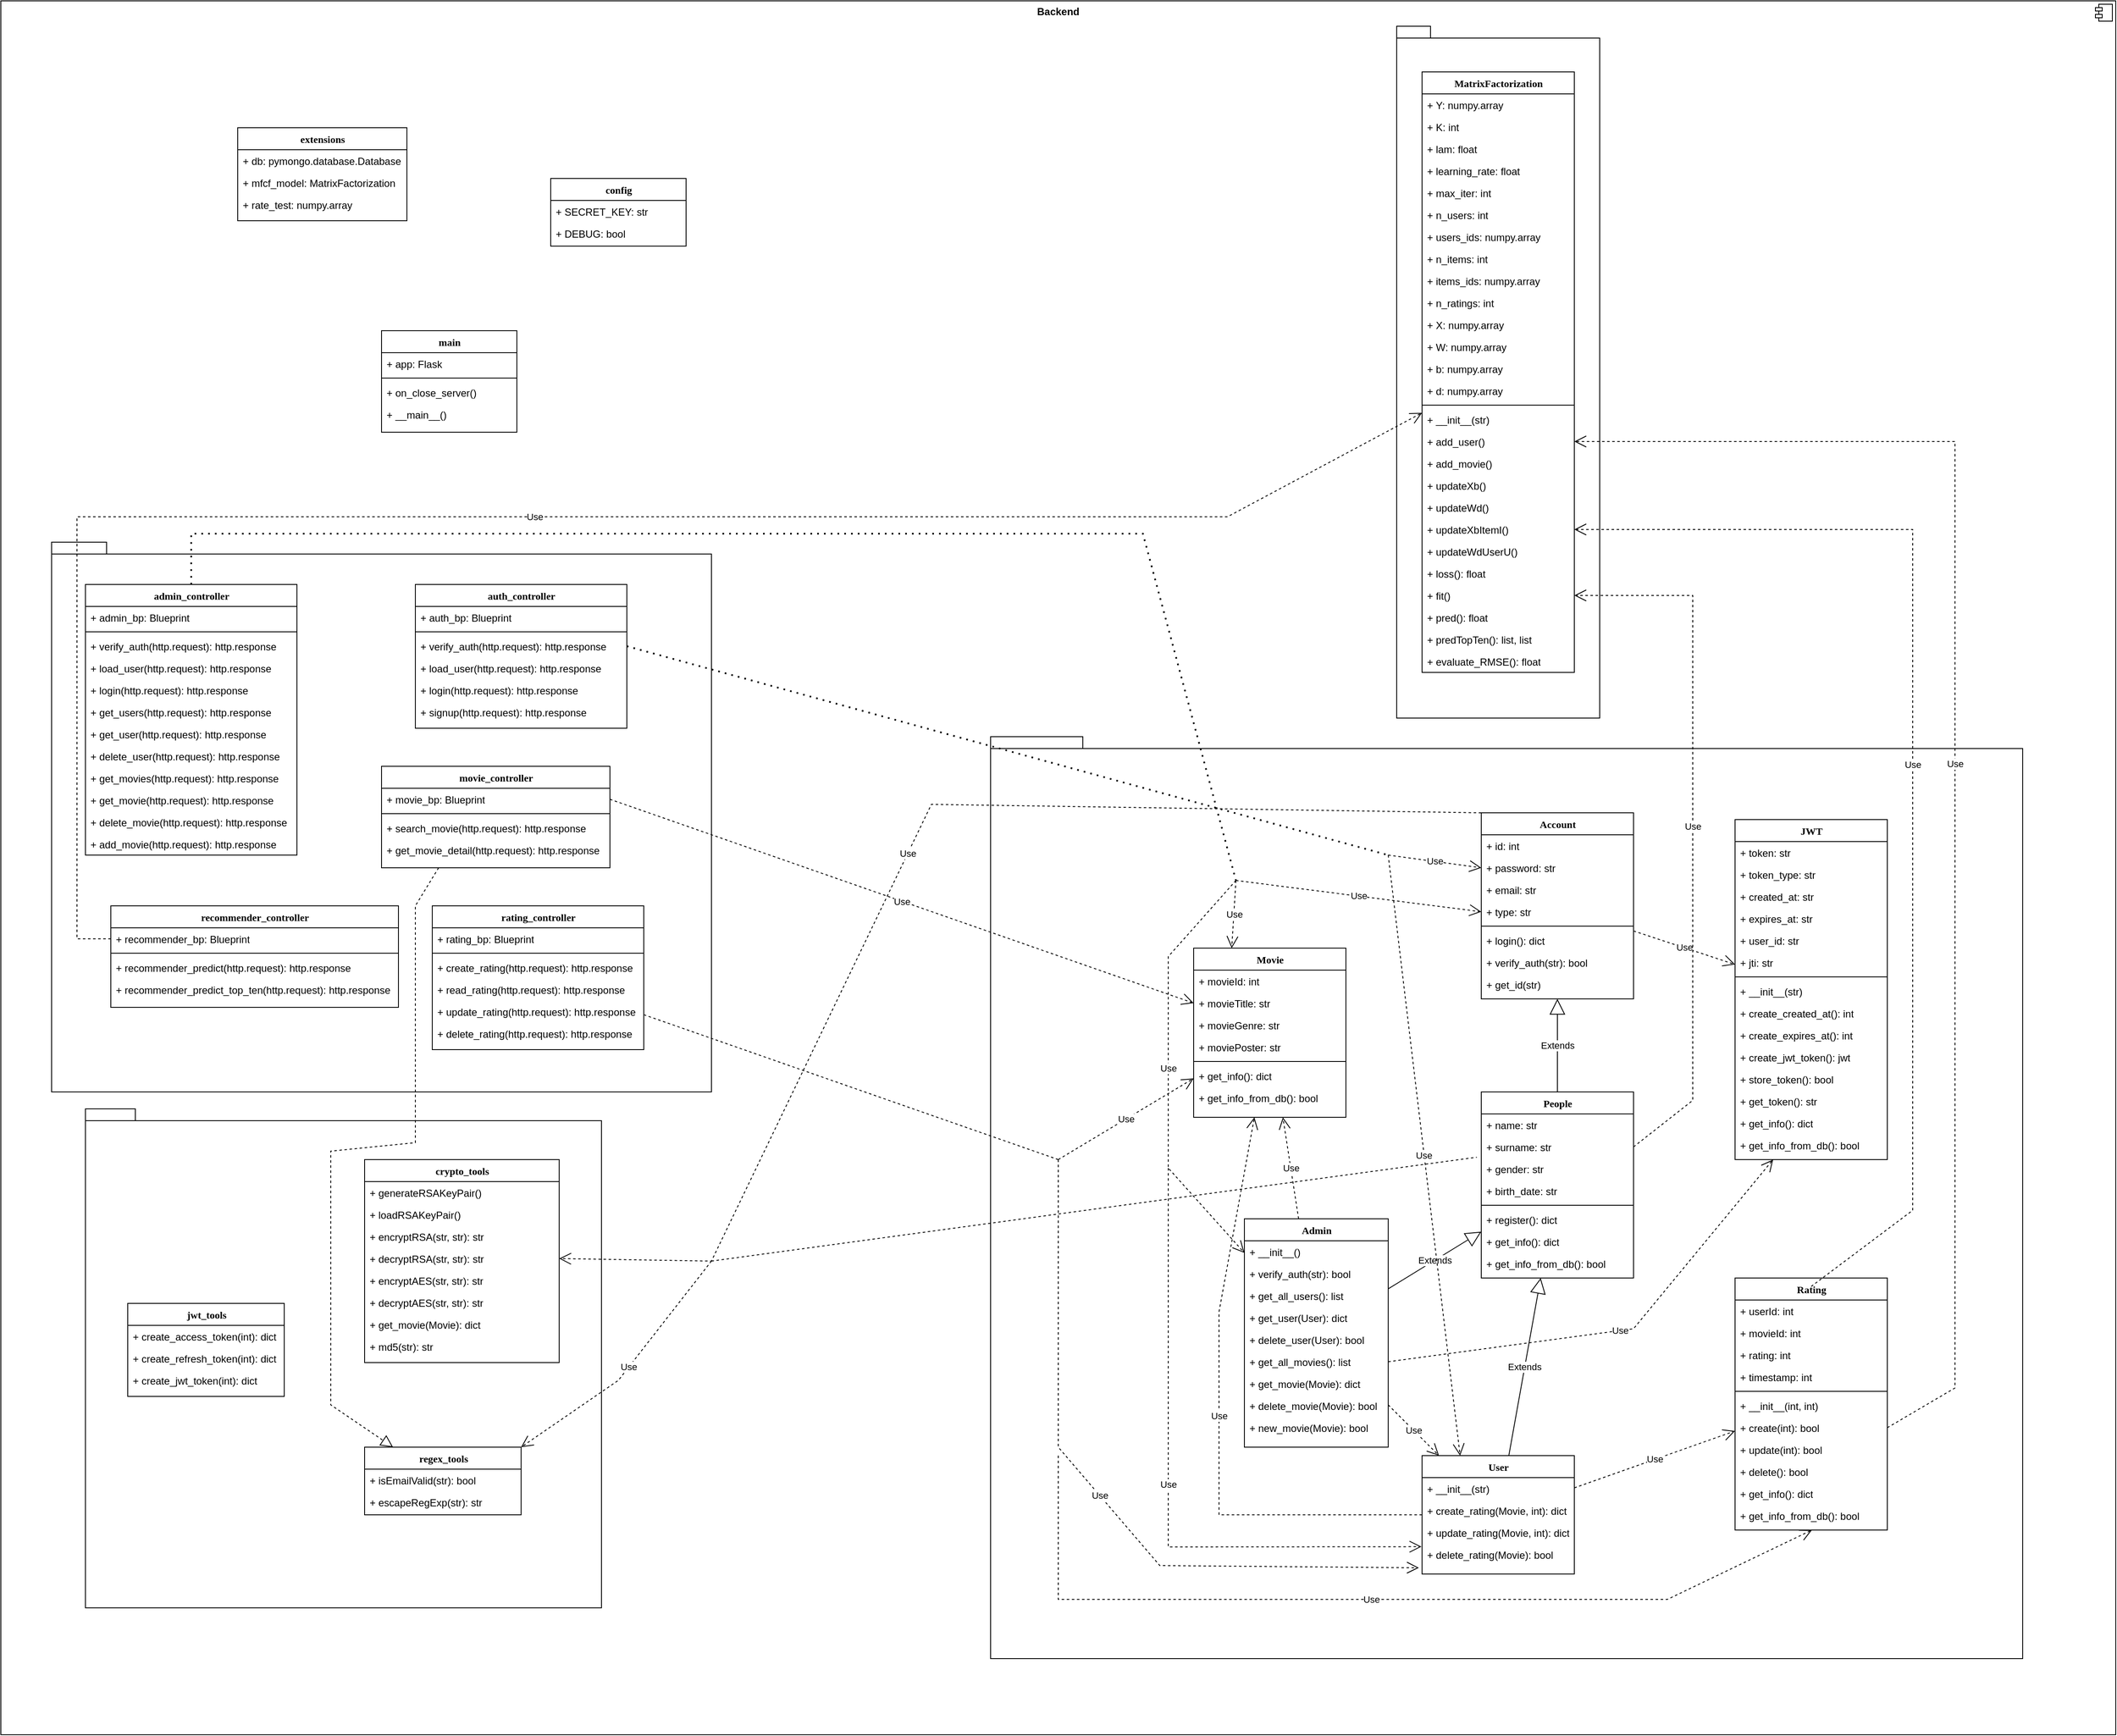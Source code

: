 <mxfile version="21.1.8" type="device">
  <diagram name="Page-1" id="9f46799a-70d6-7492-0946-bef42562c5a5">
    <mxGraphModel dx="2997" dy="2251" grid="1" gridSize="10" guides="1" tooltips="1" connect="1" arrows="1" fold="1" page="1" pageScale="1" pageWidth="1100" pageHeight="850" background="none" math="0" shadow="0">
      <root>
        <mxCell id="0" />
        <mxCell id="1" parent="0" />
        <mxCell id="JQFALMiTzCUOt_03kEv4-360" value="&lt;p style=&quot;margin:0px;margin-top:6px;text-align:center;&quot;&gt;&lt;b&gt;Backend&lt;/b&gt;&lt;/p&gt;" style="align=left;overflow=fill;html=1;dropTarget=0;whiteSpace=wrap;" vertex="1" parent="1">
          <mxGeometry x="1190" y="630" width="2500" height="2050" as="geometry" />
        </mxCell>
        <mxCell id="JQFALMiTzCUOt_03kEv4-361" value="" style="shape=component;jettyWidth=8;jettyHeight=4;" vertex="1" parent="JQFALMiTzCUOt_03kEv4-360">
          <mxGeometry x="1" width="20" height="20" relative="1" as="geometry">
            <mxPoint x="-24" y="4" as="offset" />
          </mxGeometry>
        </mxCell>
        <mxCell id="JQFALMiTzCUOt_03kEv4-359" value="" style="shape=folder;fontStyle=1;spacingTop=10;tabWidth=40;tabHeight=14;tabPosition=left;html=1;whiteSpace=wrap;" vertex="1" parent="1">
          <mxGeometry x="2360" y="1500" width="1220" height="1090" as="geometry" />
        </mxCell>
        <mxCell id="JQFALMiTzCUOt_03kEv4-299" value="" style="shape=folder;fontStyle=1;spacingTop=10;tabWidth=40;tabHeight=14;tabPosition=left;html=1;whiteSpace=wrap;" vertex="1" parent="1">
          <mxGeometry x="1250" y="1270" width="780" height="650" as="geometry" />
        </mxCell>
        <mxCell id="JQFALMiTzCUOt_03kEv4-298" value="" style="shape=folder;fontStyle=1;spacingTop=10;tabWidth=40;tabHeight=14;tabPosition=left;html=1;whiteSpace=wrap;" vertex="1" parent="1">
          <mxGeometry x="2840" y="660" width="240" height="818" as="geometry" />
        </mxCell>
        <mxCell id="JQFALMiTzCUOt_03kEv4-297" value="" style="shape=folder;fontStyle=1;spacingTop=10;tabWidth=40;tabHeight=14;tabPosition=left;html=1;whiteSpace=wrap;" vertex="1" parent="1">
          <mxGeometry x="1290" y="1940" width="610" height="590" as="geometry" />
        </mxCell>
        <mxCell id="JQFALMiTzCUOt_03kEv4-1" value="Account" style="swimlane;html=1;fontStyle=1;align=center;verticalAlign=top;childLayout=stackLayout;horizontal=1;startSize=26;horizontalStack=0;resizeParent=1;resizeLast=0;collapsible=1;marginBottom=0;swimlaneFillColor=#ffffff;rounded=0;shadow=0;comic=0;labelBackgroundColor=none;strokeWidth=1;fillColor=none;fontFamily=Verdana;fontSize=12" vertex="1" parent="1">
          <mxGeometry x="2940" y="1590" width="180" height="220" as="geometry" />
        </mxCell>
        <mxCell id="JQFALMiTzCUOt_03kEv4-2" value="+ id: int" style="text;html=1;strokeColor=none;fillColor=none;align=left;verticalAlign=top;spacingLeft=4;spacingRight=4;whiteSpace=wrap;overflow=hidden;rotatable=0;points=[[0,0.5],[1,0.5]];portConstraint=eastwest;" vertex="1" parent="JQFALMiTzCUOt_03kEv4-1">
          <mxGeometry y="26" width="180" height="26" as="geometry" />
        </mxCell>
        <mxCell id="JQFALMiTzCUOt_03kEv4-3" value="+ password: str" style="text;html=1;strokeColor=none;fillColor=none;align=left;verticalAlign=top;spacingLeft=4;spacingRight=4;whiteSpace=wrap;overflow=hidden;rotatable=0;points=[[0,0.5],[1,0.5]];portConstraint=eastwest;" vertex="1" parent="JQFALMiTzCUOt_03kEv4-1">
          <mxGeometry y="52" width="180" height="26" as="geometry" />
        </mxCell>
        <mxCell id="JQFALMiTzCUOt_03kEv4-4" value="+ email: str" style="text;html=1;strokeColor=none;fillColor=none;align=left;verticalAlign=top;spacingLeft=4;spacingRight=4;whiteSpace=wrap;overflow=hidden;rotatable=0;points=[[0,0.5],[1,0.5]];portConstraint=eastwest;" vertex="1" parent="JQFALMiTzCUOt_03kEv4-1">
          <mxGeometry y="78" width="180" height="26" as="geometry" />
        </mxCell>
        <mxCell id="JQFALMiTzCUOt_03kEv4-5" value="+ type: str" style="text;html=1;strokeColor=none;fillColor=none;align=left;verticalAlign=top;spacingLeft=4;spacingRight=4;whiteSpace=wrap;overflow=hidden;rotatable=0;points=[[0,0.5],[1,0.5]];portConstraint=eastwest;" vertex="1" parent="JQFALMiTzCUOt_03kEv4-1">
          <mxGeometry y="104" width="180" height="26" as="geometry" />
        </mxCell>
        <mxCell id="JQFALMiTzCUOt_03kEv4-8" value="" style="line;html=1;strokeWidth=1;fillColor=none;align=left;verticalAlign=middle;spacingTop=-1;spacingLeft=3;spacingRight=3;rotatable=0;labelPosition=right;points=[];portConstraint=eastwest;" vertex="1" parent="JQFALMiTzCUOt_03kEv4-1">
          <mxGeometry y="130" width="180" height="8" as="geometry" />
        </mxCell>
        <mxCell id="JQFALMiTzCUOt_03kEv4-9" value="+ login(): dict" style="text;html=1;strokeColor=none;fillColor=none;align=left;verticalAlign=top;spacingLeft=4;spacingRight=4;whiteSpace=wrap;overflow=hidden;rotatable=0;points=[[0,0.5],[1,0.5]];portConstraint=eastwest;" vertex="1" parent="JQFALMiTzCUOt_03kEv4-1">
          <mxGeometry y="138" width="180" height="26" as="geometry" />
        </mxCell>
        <mxCell id="JQFALMiTzCUOt_03kEv4-10" value="+ verify_auth(str):&amp;nbsp;bool" style="text;html=1;strokeColor=none;fillColor=none;align=left;verticalAlign=top;spacingLeft=4;spacingRight=4;whiteSpace=wrap;overflow=hidden;rotatable=0;points=[[0,0.5],[1,0.5]];portConstraint=eastwest;" vertex="1" parent="JQFALMiTzCUOt_03kEv4-1">
          <mxGeometry y="164" width="180" height="26" as="geometry" />
        </mxCell>
        <mxCell id="JQFALMiTzCUOt_03kEv4-11" value="+ get_id(str)" style="text;html=1;strokeColor=none;fillColor=none;align=left;verticalAlign=top;spacingLeft=4;spacingRight=4;whiteSpace=wrap;overflow=hidden;rotatable=0;points=[[0,0.5],[1,0.5]];portConstraint=eastwest;" vertex="1" parent="JQFALMiTzCUOt_03kEv4-1">
          <mxGeometry y="190" width="180" height="26" as="geometry" />
        </mxCell>
        <mxCell id="JQFALMiTzCUOt_03kEv4-35" value="People" style="swimlane;html=1;fontStyle=1;align=center;verticalAlign=top;childLayout=stackLayout;horizontal=1;startSize=26;horizontalStack=0;resizeParent=1;resizeLast=0;collapsible=1;marginBottom=0;swimlaneFillColor=#ffffff;rounded=0;shadow=0;comic=0;labelBackgroundColor=none;strokeWidth=1;fillColor=none;fontFamily=Verdana;fontSize=12" vertex="1" parent="1">
          <mxGeometry x="2940" y="1920" width="180" height="220" as="geometry" />
        </mxCell>
        <mxCell id="JQFALMiTzCUOt_03kEv4-36" value="+ name: str" style="text;html=1;strokeColor=none;fillColor=none;align=left;verticalAlign=top;spacingLeft=4;spacingRight=4;whiteSpace=wrap;overflow=hidden;rotatable=0;points=[[0,0.5],[1,0.5]];portConstraint=eastwest;" vertex="1" parent="JQFALMiTzCUOt_03kEv4-35">
          <mxGeometry y="26" width="180" height="26" as="geometry" />
        </mxCell>
        <mxCell id="JQFALMiTzCUOt_03kEv4-37" value="+ surname: str" style="text;html=1;strokeColor=none;fillColor=none;align=left;verticalAlign=top;spacingLeft=4;spacingRight=4;whiteSpace=wrap;overflow=hidden;rotatable=0;points=[[0,0.5],[1,0.5]];portConstraint=eastwest;" vertex="1" parent="JQFALMiTzCUOt_03kEv4-35">
          <mxGeometry y="52" width="180" height="26" as="geometry" />
        </mxCell>
        <mxCell id="JQFALMiTzCUOt_03kEv4-38" value="+ gender: str" style="text;html=1;strokeColor=none;fillColor=none;align=left;verticalAlign=top;spacingLeft=4;spacingRight=4;whiteSpace=wrap;overflow=hidden;rotatable=0;points=[[0,0.5],[1,0.5]];portConstraint=eastwest;" vertex="1" parent="JQFALMiTzCUOt_03kEv4-35">
          <mxGeometry y="78" width="180" height="26" as="geometry" />
        </mxCell>
        <mxCell id="JQFALMiTzCUOt_03kEv4-39" value="+ birth_date: str" style="text;html=1;strokeColor=none;fillColor=none;align=left;verticalAlign=top;spacingLeft=4;spacingRight=4;whiteSpace=wrap;overflow=hidden;rotatable=0;points=[[0,0.5],[1,0.5]];portConstraint=eastwest;" vertex="1" parent="JQFALMiTzCUOt_03kEv4-35">
          <mxGeometry y="104" width="180" height="26" as="geometry" />
        </mxCell>
        <mxCell id="JQFALMiTzCUOt_03kEv4-42" value="" style="line;html=1;strokeWidth=1;fillColor=none;align=left;verticalAlign=middle;spacingTop=-1;spacingLeft=3;spacingRight=3;rotatable=0;labelPosition=right;points=[];portConstraint=eastwest;" vertex="1" parent="JQFALMiTzCUOt_03kEv4-35">
          <mxGeometry y="130" width="180" height="8" as="geometry" />
        </mxCell>
        <mxCell id="JQFALMiTzCUOt_03kEv4-43" value="+&amp;nbsp;register(): dict" style="text;html=1;strokeColor=none;fillColor=none;align=left;verticalAlign=top;spacingLeft=4;spacingRight=4;whiteSpace=wrap;overflow=hidden;rotatable=0;points=[[0,0.5],[1,0.5]];portConstraint=eastwest;" vertex="1" parent="JQFALMiTzCUOt_03kEv4-35">
          <mxGeometry y="138" width="180" height="26" as="geometry" />
        </mxCell>
        <mxCell id="JQFALMiTzCUOt_03kEv4-44" value="+&amp;nbsp;get_info(): dict" style="text;html=1;strokeColor=none;fillColor=none;align=left;verticalAlign=top;spacingLeft=4;spacingRight=4;whiteSpace=wrap;overflow=hidden;rotatable=0;points=[[0,0.5],[1,0.5]];portConstraint=eastwest;" vertex="1" parent="JQFALMiTzCUOt_03kEv4-35">
          <mxGeometry y="164" width="180" height="26" as="geometry" />
        </mxCell>
        <mxCell id="JQFALMiTzCUOt_03kEv4-45" value="+&amp;nbsp;get_info_from_db(): bool" style="text;html=1;strokeColor=none;fillColor=none;align=left;verticalAlign=top;spacingLeft=4;spacingRight=4;whiteSpace=wrap;overflow=hidden;rotatable=0;points=[[0,0.5],[1,0.5]];portConstraint=eastwest;" vertex="1" parent="JQFALMiTzCUOt_03kEv4-35">
          <mxGeometry y="190" width="180" height="26" as="geometry" />
        </mxCell>
        <mxCell id="JQFALMiTzCUOt_03kEv4-47" value="Admin" style="swimlane;html=1;fontStyle=1;align=center;verticalAlign=top;childLayout=stackLayout;horizontal=1;startSize=26;horizontalStack=0;resizeParent=1;resizeLast=0;collapsible=1;marginBottom=0;swimlaneFillColor=#ffffff;rounded=0;shadow=0;comic=0;labelBackgroundColor=none;strokeWidth=1;fillColor=none;fontFamily=Verdana;fontSize=12" vertex="1" parent="1">
          <mxGeometry x="2660" y="2070" width="170" height="270" as="geometry">
            <mxRectangle x="1420" y="400" width="80" height="30" as="alternateBounds" />
          </mxGeometry>
        </mxCell>
        <mxCell id="JQFALMiTzCUOt_03kEv4-55" value="+ __init__()" style="text;html=1;strokeColor=none;fillColor=none;align=left;verticalAlign=top;spacingLeft=4;spacingRight=4;whiteSpace=wrap;overflow=hidden;rotatable=0;points=[[0,0.5],[1,0.5]];portConstraint=eastwest;" vertex="1" parent="JQFALMiTzCUOt_03kEv4-47">
          <mxGeometry y="26" width="170" height="26" as="geometry" />
        </mxCell>
        <mxCell id="JQFALMiTzCUOt_03kEv4-56" value="+&amp;nbsp;verify_auth(str): bool" style="text;html=1;strokeColor=none;fillColor=none;align=left;verticalAlign=top;spacingLeft=4;spacingRight=4;whiteSpace=wrap;overflow=hidden;rotatable=0;points=[[0,0.5],[1,0.5]];portConstraint=eastwest;" vertex="1" parent="JQFALMiTzCUOt_03kEv4-47">
          <mxGeometry y="52" width="170" height="26" as="geometry" />
        </mxCell>
        <mxCell id="JQFALMiTzCUOt_03kEv4-57" value="+&amp;nbsp;get_all_users(): list" style="text;html=1;strokeColor=none;fillColor=none;align=left;verticalAlign=top;spacingLeft=4;spacingRight=4;whiteSpace=wrap;overflow=hidden;rotatable=0;points=[[0,0.5],[1,0.5]];portConstraint=eastwest;" vertex="1" parent="JQFALMiTzCUOt_03kEv4-47">
          <mxGeometry y="78" width="170" height="26" as="geometry" />
        </mxCell>
        <mxCell id="JQFALMiTzCUOt_03kEv4-58" value="+&amp;nbsp;get_user(User): dict" style="text;html=1;strokeColor=none;fillColor=none;align=left;verticalAlign=top;spacingLeft=4;spacingRight=4;whiteSpace=wrap;overflow=hidden;rotatable=0;points=[[0,0.5],[1,0.5]];portConstraint=eastwest;" vertex="1" parent="JQFALMiTzCUOt_03kEv4-47">
          <mxGeometry y="104" width="170" height="26" as="geometry" />
        </mxCell>
        <mxCell id="JQFALMiTzCUOt_03kEv4-59" value="+&amp;nbsp;delete_user(User): bool&lt;br&gt;" style="text;html=1;strokeColor=none;fillColor=none;align=left;verticalAlign=top;spacingLeft=4;spacingRight=4;whiteSpace=wrap;overflow=hidden;rotatable=0;points=[[0,0.5],[1,0.5]];portConstraint=eastwest;" vertex="1" parent="JQFALMiTzCUOt_03kEv4-47">
          <mxGeometry y="130" width="170" height="26" as="geometry" />
        </mxCell>
        <mxCell id="JQFALMiTzCUOt_03kEv4-60" value="+ get_all_movies(): list" style="text;html=1;strokeColor=none;fillColor=none;align=left;verticalAlign=top;spacingLeft=4;spacingRight=4;whiteSpace=wrap;overflow=hidden;rotatable=0;points=[[0,0.5],[1,0.5]];portConstraint=eastwest;" vertex="1" parent="JQFALMiTzCUOt_03kEv4-47">
          <mxGeometry y="156" width="170" height="26" as="geometry" />
        </mxCell>
        <mxCell id="JQFALMiTzCUOt_03kEv4-61" value="+ get_movie(Movie): dict" style="text;html=1;strokeColor=none;fillColor=none;align=left;verticalAlign=top;spacingLeft=4;spacingRight=4;whiteSpace=wrap;overflow=hidden;rotatable=0;points=[[0,0.5],[1,0.5]];portConstraint=eastwest;" vertex="1" parent="JQFALMiTzCUOt_03kEv4-47">
          <mxGeometry y="182" width="170" height="26" as="geometry" />
        </mxCell>
        <mxCell id="JQFALMiTzCUOt_03kEv4-62" value="+ delete_movie(Movie): bool" style="text;html=1;strokeColor=none;fillColor=none;align=left;verticalAlign=top;spacingLeft=4;spacingRight=4;whiteSpace=wrap;overflow=hidden;rotatable=0;points=[[0,0.5],[1,0.5]];portConstraint=eastwest;" vertex="1" parent="JQFALMiTzCUOt_03kEv4-47">
          <mxGeometry y="208" width="170" height="26" as="geometry" />
        </mxCell>
        <mxCell id="JQFALMiTzCUOt_03kEv4-63" value="+ new_movie(Movie): bool" style="text;html=1;strokeColor=none;fillColor=none;align=left;verticalAlign=top;spacingLeft=4;spacingRight=4;whiteSpace=wrap;overflow=hidden;rotatable=0;points=[[0,0.5],[1,0.5]];portConstraint=eastwest;" vertex="1" parent="JQFALMiTzCUOt_03kEv4-47">
          <mxGeometry y="234" width="170" height="26" as="geometry" />
        </mxCell>
        <mxCell id="JQFALMiTzCUOt_03kEv4-64" value="JWT" style="swimlane;html=1;fontStyle=1;align=center;verticalAlign=top;childLayout=stackLayout;horizontal=1;startSize=26;horizontalStack=0;resizeParent=1;resizeLast=0;collapsible=1;marginBottom=0;swimlaneFillColor=#ffffff;rounded=0;shadow=0;comic=0;labelBackgroundColor=none;strokeWidth=1;fillColor=none;fontFamily=Verdana;fontSize=12" vertex="1" parent="1">
          <mxGeometry x="3240" y="1598" width="180" height="402" as="geometry" />
        </mxCell>
        <mxCell id="JQFALMiTzCUOt_03kEv4-65" value="+&amp;nbsp;token&lt;span style=&quot;background-color: initial;&quot;&gt;:&amp;nbsp;&lt;/span&gt;str" style="text;html=1;strokeColor=none;fillColor=none;align=left;verticalAlign=top;spacingLeft=4;spacingRight=4;whiteSpace=wrap;overflow=hidden;rotatable=0;points=[[0,0.5],[1,0.5]];portConstraint=eastwest;" vertex="1" parent="JQFALMiTzCUOt_03kEv4-64">
          <mxGeometry y="26" width="180" height="26" as="geometry" />
        </mxCell>
        <mxCell id="JQFALMiTzCUOt_03kEv4-76" value="+&amp;nbsp;token_type&lt;span style=&quot;background-color: initial;&quot;&gt;:&amp;nbsp;&lt;/span&gt;str" style="text;html=1;strokeColor=none;fillColor=none;align=left;verticalAlign=top;spacingLeft=4;spacingRight=4;whiteSpace=wrap;overflow=hidden;rotatable=0;points=[[0,0.5],[1,0.5]];portConstraint=eastwest;" vertex="1" parent="JQFALMiTzCUOt_03kEv4-64">
          <mxGeometry y="52" width="180" height="26" as="geometry" />
        </mxCell>
        <mxCell id="JQFALMiTzCUOt_03kEv4-77" value="+&amp;nbsp;created_at&lt;span style=&quot;background-color: initial;&quot;&gt;:&amp;nbsp;&lt;/span&gt;str" style="text;html=1;strokeColor=none;fillColor=none;align=left;verticalAlign=top;spacingLeft=4;spacingRight=4;whiteSpace=wrap;overflow=hidden;rotatable=0;points=[[0,0.5],[1,0.5]];portConstraint=eastwest;" vertex="1" parent="JQFALMiTzCUOt_03kEv4-64">
          <mxGeometry y="78" width="180" height="26" as="geometry" />
        </mxCell>
        <mxCell id="JQFALMiTzCUOt_03kEv4-78" value="+&amp;nbsp;expires_at&lt;span style=&quot;background-color: initial;&quot;&gt;:&amp;nbsp;&lt;/span&gt;str" style="text;html=1;strokeColor=none;fillColor=none;align=left;verticalAlign=top;spacingLeft=4;spacingRight=4;whiteSpace=wrap;overflow=hidden;rotatable=0;points=[[0,0.5],[1,0.5]];portConstraint=eastwest;" vertex="1" parent="JQFALMiTzCUOt_03kEv4-64">
          <mxGeometry y="104" width="180" height="26" as="geometry" />
        </mxCell>
        <mxCell id="JQFALMiTzCUOt_03kEv4-79" value="+&amp;nbsp;user_id&lt;span style=&quot;background-color: initial;&quot;&gt;:&amp;nbsp;&lt;/span&gt;str" style="text;html=1;strokeColor=none;fillColor=none;align=left;verticalAlign=top;spacingLeft=4;spacingRight=4;whiteSpace=wrap;overflow=hidden;rotatable=0;points=[[0,0.5],[1,0.5]];portConstraint=eastwest;" vertex="1" parent="JQFALMiTzCUOt_03kEv4-64">
          <mxGeometry y="130" width="180" height="26" as="geometry" />
        </mxCell>
        <mxCell id="JQFALMiTzCUOt_03kEv4-80" value="+&amp;nbsp;jti&lt;span style=&quot;background-color: initial;&quot;&gt;:&amp;nbsp;&lt;/span&gt;str" style="text;html=1;strokeColor=none;fillColor=none;align=left;verticalAlign=top;spacingLeft=4;spacingRight=4;whiteSpace=wrap;overflow=hidden;rotatable=0;points=[[0,0.5],[1,0.5]];portConstraint=eastwest;" vertex="1" parent="JQFALMiTzCUOt_03kEv4-64">
          <mxGeometry y="156" width="180" height="26" as="geometry" />
        </mxCell>
        <mxCell id="JQFALMiTzCUOt_03kEv4-66" value="" style="line;html=1;strokeWidth=1;fillColor=none;align=left;verticalAlign=middle;spacingTop=-1;spacingLeft=3;spacingRight=3;rotatable=0;labelPosition=right;points=[];portConstraint=eastwest;" vertex="1" parent="JQFALMiTzCUOt_03kEv4-64">
          <mxGeometry y="182" width="180" height="8" as="geometry" />
        </mxCell>
        <mxCell id="JQFALMiTzCUOt_03kEv4-67" value="+ __init__(str)" style="text;html=1;strokeColor=none;fillColor=none;align=left;verticalAlign=top;spacingLeft=4;spacingRight=4;whiteSpace=wrap;overflow=hidden;rotatable=0;points=[[0,0.5],[1,0.5]];portConstraint=eastwest;" vertex="1" parent="JQFALMiTzCUOt_03kEv4-64">
          <mxGeometry y="190" width="180" height="26" as="geometry" />
        </mxCell>
        <mxCell id="JQFALMiTzCUOt_03kEv4-68" value="+&amp;nbsp;create_created_at&lt;span style=&quot;background-color: initial;&quot;&gt;(): int&lt;/span&gt;" style="text;html=1;strokeColor=none;fillColor=none;align=left;verticalAlign=top;spacingLeft=4;spacingRight=4;whiteSpace=wrap;overflow=hidden;rotatable=0;points=[[0,0.5],[1,0.5]];portConstraint=eastwest;" vertex="1" parent="JQFALMiTzCUOt_03kEv4-64">
          <mxGeometry y="216" width="180" height="26" as="geometry" />
        </mxCell>
        <mxCell id="JQFALMiTzCUOt_03kEv4-69" value="+&amp;nbsp;create_expires_at&lt;span style=&quot;background-color: initial;&quot;&gt;(): int&lt;/span&gt;" style="text;html=1;strokeColor=none;fillColor=none;align=left;verticalAlign=top;spacingLeft=4;spacingRight=4;whiteSpace=wrap;overflow=hidden;rotatable=0;points=[[0,0.5],[1,0.5]];portConstraint=eastwest;" vertex="1" parent="JQFALMiTzCUOt_03kEv4-64">
          <mxGeometry y="242" width="180" height="26" as="geometry" />
        </mxCell>
        <mxCell id="JQFALMiTzCUOt_03kEv4-70" value="+&amp;nbsp;create_jwt_token&lt;span style=&quot;background-color: initial;&quot;&gt;(): jwt&lt;/span&gt;" style="text;html=1;strokeColor=none;fillColor=none;align=left;verticalAlign=top;spacingLeft=4;spacingRight=4;whiteSpace=wrap;overflow=hidden;rotatable=0;points=[[0,0.5],[1,0.5]];portConstraint=eastwest;" vertex="1" parent="JQFALMiTzCUOt_03kEv4-64">
          <mxGeometry y="268" width="180" height="26" as="geometry" />
        </mxCell>
        <mxCell id="JQFALMiTzCUOt_03kEv4-71" value="+&amp;nbsp;store_token&lt;span style=&quot;background-color: initial;&quot;&gt;(): bool&lt;/span&gt;" style="text;html=1;strokeColor=none;fillColor=none;align=left;verticalAlign=top;spacingLeft=4;spacingRight=4;whiteSpace=wrap;overflow=hidden;rotatable=0;points=[[0,0.5],[1,0.5]];portConstraint=eastwest;" vertex="1" parent="JQFALMiTzCUOt_03kEv4-64">
          <mxGeometry y="294" width="180" height="26" as="geometry" />
        </mxCell>
        <mxCell id="JQFALMiTzCUOt_03kEv4-72" value="+&amp;nbsp;get_token&lt;span style=&quot;background-color: initial;&quot;&gt;(): str&lt;/span&gt;" style="text;html=1;strokeColor=none;fillColor=none;align=left;verticalAlign=top;spacingLeft=4;spacingRight=4;whiteSpace=wrap;overflow=hidden;rotatable=0;points=[[0,0.5],[1,0.5]];portConstraint=eastwest;" vertex="1" parent="JQFALMiTzCUOt_03kEv4-64">
          <mxGeometry y="320" width="180" height="26" as="geometry" />
        </mxCell>
        <mxCell id="JQFALMiTzCUOt_03kEv4-73" value="+&amp;nbsp;get_info&lt;span style=&quot;background-color: initial;&quot;&gt;(): dict&lt;/span&gt;" style="text;html=1;strokeColor=none;fillColor=none;align=left;verticalAlign=top;spacingLeft=4;spacingRight=4;whiteSpace=wrap;overflow=hidden;rotatable=0;points=[[0,0.5],[1,0.5]];portConstraint=eastwest;" vertex="1" parent="JQFALMiTzCUOt_03kEv4-64">
          <mxGeometry y="346" width="180" height="26" as="geometry" />
        </mxCell>
        <mxCell id="JQFALMiTzCUOt_03kEv4-74" value="+&amp;nbsp;get_info_from_db&lt;span style=&quot;background-color: initial;&quot;&gt;(): bool&lt;/span&gt;" style="text;html=1;strokeColor=none;fillColor=none;align=left;verticalAlign=top;spacingLeft=4;spacingRight=4;whiteSpace=wrap;overflow=hidden;rotatable=0;points=[[0,0.5],[1,0.5]];portConstraint=eastwest;" vertex="1" parent="JQFALMiTzCUOt_03kEv4-64">
          <mxGeometry y="372" width="180" height="26" as="geometry" />
        </mxCell>
        <mxCell id="JQFALMiTzCUOt_03kEv4-81" value="Movie" style="swimlane;html=1;fontStyle=1;align=center;verticalAlign=top;childLayout=stackLayout;horizontal=1;startSize=26;horizontalStack=0;resizeParent=1;resizeLast=0;collapsible=1;marginBottom=0;swimlaneFillColor=#ffffff;rounded=0;shadow=0;comic=0;labelBackgroundColor=none;strokeWidth=1;fillColor=none;fontFamily=Verdana;fontSize=12" vertex="1" parent="1">
          <mxGeometry x="2600" y="1750" width="180" height="200" as="geometry" />
        </mxCell>
        <mxCell id="JQFALMiTzCUOt_03kEv4-82" value="+&amp;nbsp;movieId&lt;span style=&quot;background-color: initial;&quot;&gt;:&amp;nbsp;&lt;/span&gt;&lt;span style=&quot;background-color: initial;&quot;&gt;int&lt;/span&gt;" style="text;html=1;strokeColor=none;fillColor=none;align=left;verticalAlign=top;spacingLeft=4;spacingRight=4;whiteSpace=wrap;overflow=hidden;rotatable=0;points=[[0,0.5],[1,0.5]];portConstraint=eastwest;" vertex="1" parent="JQFALMiTzCUOt_03kEv4-81">
          <mxGeometry y="26" width="180" height="26" as="geometry" />
        </mxCell>
        <mxCell id="JQFALMiTzCUOt_03kEv4-83" value="+&amp;nbsp;movieTitle&lt;span style=&quot;background-color: initial;&quot;&gt;:&amp;nbsp;&lt;/span&gt;&lt;span style=&quot;background-color: initial;&quot;&gt;str&lt;/span&gt;" style="text;html=1;strokeColor=none;fillColor=none;align=left;verticalAlign=top;spacingLeft=4;spacingRight=4;whiteSpace=wrap;overflow=hidden;rotatable=0;points=[[0,0.5],[1,0.5]];portConstraint=eastwest;" vertex="1" parent="JQFALMiTzCUOt_03kEv4-81">
          <mxGeometry y="52" width="180" height="26" as="geometry" />
        </mxCell>
        <mxCell id="JQFALMiTzCUOt_03kEv4-84" value="+&amp;nbsp;movieGenre&lt;span style=&quot;background-color: initial;&quot;&gt;:&amp;nbsp;&lt;/span&gt;&lt;span style=&quot;background-color: initial;&quot;&gt;str&lt;/span&gt;" style="text;html=1;strokeColor=none;fillColor=none;align=left;verticalAlign=top;spacingLeft=4;spacingRight=4;whiteSpace=wrap;overflow=hidden;rotatable=0;points=[[0,0.5],[1,0.5]];portConstraint=eastwest;" vertex="1" parent="JQFALMiTzCUOt_03kEv4-81">
          <mxGeometry y="78" width="180" height="26" as="geometry" />
        </mxCell>
        <mxCell id="JQFALMiTzCUOt_03kEv4-85" value="+&amp;nbsp;moviePoster&lt;span style=&quot;background-color: initial;&quot;&gt;:&amp;nbsp;&lt;/span&gt;&lt;span style=&quot;background-color: initial;&quot;&gt;str&lt;/span&gt;" style="text;html=1;strokeColor=none;fillColor=none;align=left;verticalAlign=top;spacingLeft=4;spacingRight=4;whiteSpace=wrap;overflow=hidden;rotatable=0;points=[[0,0.5],[1,0.5]];portConstraint=eastwest;" vertex="1" parent="JQFALMiTzCUOt_03kEv4-81">
          <mxGeometry y="104" width="180" height="26" as="geometry" />
        </mxCell>
        <mxCell id="JQFALMiTzCUOt_03kEv4-88" value="" style="line;html=1;strokeWidth=1;fillColor=none;align=left;verticalAlign=middle;spacingTop=-1;spacingLeft=3;spacingRight=3;rotatable=0;labelPosition=right;points=[];portConstraint=eastwest;" vertex="1" parent="JQFALMiTzCUOt_03kEv4-81">
          <mxGeometry y="130" width="180" height="8" as="geometry" />
        </mxCell>
        <mxCell id="JQFALMiTzCUOt_03kEv4-89" value="+&amp;nbsp;get_info&lt;span style=&quot;background-color: initial;&quot;&gt;(): dict&lt;/span&gt;" style="text;html=1;strokeColor=none;fillColor=none;align=left;verticalAlign=top;spacingLeft=4;spacingRight=4;whiteSpace=wrap;overflow=hidden;rotatable=0;points=[[0,0.5],[1,0.5]];portConstraint=eastwest;" vertex="1" parent="JQFALMiTzCUOt_03kEv4-81">
          <mxGeometry y="138" width="180" height="26" as="geometry" />
        </mxCell>
        <mxCell id="JQFALMiTzCUOt_03kEv4-90" value="+&amp;nbsp;get_info_from_db&lt;span style=&quot;background-color: initial;&quot;&gt;(): bool&lt;/span&gt;" style="text;html=1;strokeColor=none;fillColor=none;align=left;verticalAlign=top;spacingLeft=4;spacingRight=4;whiteSpace=wrap;overflow=hidden;rotatable=0;points=[[0,0.5],[1,0.5]];portConstraint=eastwest;" vertex="1" parent="JQFALMiTzCUOt_03kEv4-81">
          <mxGeometry y="164" width="180" height="26" as="geometry" />
        </mxCell>
        <mxCell id="JQFALMiTzCUOt_03kEv4-97" value="Rating" style="swimlane;html=1;fontStyle=1;align=center;verticalAlign=top;childLayout=stackLayout;horizontal=1;startSize=26;horizontalStack=0;resizeParent=1;resizeLast=0;collapsible=1;marginBottom=0;swimlaneFillColor=#ffffff;rounded=0;shadow=0;comic=0;labelBackgroundColor=none;strokeWidth=1;fillColor=none;fontFamily=Verdana;fontSize=12" vertex="1" parent="1">
          <mxGeometry x="3240" y="2140" width="180" height="298" as="geometry" />
        </mxCell>
        <mxCell id="JQFALMiTzCUOt_03kEv4-338" value="Use" style="endArrow=open;endSize=12;dashed=1;html=1;rounded=0;entryX=1;entryY=0.5;entryDx=0;entryDy=0;" edge="1" parent="JQFALMiTzCUOt_03kEv4-97" target="JQFALMiTzCUOt_03kEv4-142">
          <mxGeometry width="160" relative="1" as="geometry">
            <mxPoint x="90" y="10" as="sourcePoint" />
            <mxPoint x="250" y="10" as="targetPoint" />
            <Array as="points">
              <mxPoint x="210" y="-80" />
              <mxPoint x="210" y="-885" />
            </Array>
          </mxGeometry>
        </mxCell>
        <mxCell id="JQFALMiTzCUOt_03kEv4-98" value="+&amp;nbsp;userId&lt;span style=&quot;background-color: initial;&quot;&gt;:&amp;nbsp;&lt;/span&gt;int" style="text;html=1;strokeColor=none;fillColor=none;align=left;verticalAlign=top;spacingLeft=4;spacingRight=4;whiteSpace=wrap;overflow=hidden;rotatable=0;points=[[0,0.5],[1,0.5]];portConstraint=eastwest;" vertex="1" parent="JQFALMiTzCUOt_03kEv4-97">
          <mxGeometry y="26" width="180" height="26" as="geometry" />
        </mxCell>
        <mxCell id="JQFALMiTzCUOt_03kEv4-99" value="+&amp;nbsp;movieId&lt;span style=&quot;background-color: initial;&quot;&gt;:&amp;nbsp;&lt;/span&gt;int" style="text;html=1;strokeColor=none;fillColor=none;align=left;verticalAlign=top;spacingLeft=4;spacingRight=4;whiteSpace=wrap;overflow=hidden;rotatable=0;points=[[0,0.5],[1,0.5]];portConstraint=eastwest;" vertex="1" parent="JQFALMiTzCUOt_03kEv4-97">
          <mxGeometry y="52" width="180" height="26" as="geometry" />
        </mxCell>
        <mxCell id="JQFALMiTzCUOt_03kEv4-100" value="+&amp;nbsp;rating&lt;span style=&quot;background-color: initial;&quot;&gt;:&amp;nbsp;&lt;/span&gt;int" style="text;html=1;strokeColor=none;fillColor=none;align=left;verticalAlign=top;spacingLeft=4;spacingRight=4;whiteSpace=wrap;overflow=hidden;rotatable=0;points=[[0,0.5],[1,0.5]];portConstraint=eastwest;" vertex="1" parent="JQFALMiTzCUOt_03kEv4-97">
          <mxGeometry y="78" width="180" height="26" as="geometry" />
        </mxCell>
        <mxCell id="JQFALMiTzCUOt_03kEv4-101" value="+&amp;nbsp;timestamp&lt;span style=&quot;background-color: initial;&quot;&gt;:&amp;nbsp;&lt;/span&gt;int" style="text;html=1;strokeColor=none;fillColor=none;align=left;verticalAlign=top;spacingLeft=4;spacingRight=4;whiteSpace=wrap;overflow=hidden;rotatable=0;points=[[0,0.5],[1,0.5]];portConstraint=eastwest;" vertex="1" parent="JQFALMiTzCUOt_03kEv4-97">
          <mxGeometry y="104" width="180" height="26" as="geometry" />
        </mxCell>
        <mxCell id="JQFALMiTzCUOt_03kEv4-104" value="" style="line;html=1;strokeWidth=1;fillColor=none;align=left;verticalAlign=middle;spacingTop=-1;spacingLeft=3;spacingRight=3;rotatable=0;labelPosition=right;points=[];portConstraint=eastwest;" vertex="1" parent="JQFALMiTzCUOt_03kEv4-97">
          <mxGeometry y="130" width="180" height="8" as="geometry" />
        </mxCell>
        <mxCell id="JQFALMiTzCUOt_03kEv4-105" value="+ __init__(int, int)" style="text;html=1;strokeColor=none;fillColor=none;align=left;verticalAlign=top;spacingLeft=4;spacingRight=4;whiteSpace=wrap;overflow=hidden;rotatable=0;points=[[0,0.5],[1,0.5]];portConstraint=eastwest;" vertex="1" parent="JQFALMiTzCUOt_03kEv4-97">
          <mxGeometry y="138" width="180" height="26" as="geometry" />
        </mxCell>
        <mxCell id="JQFALMiTzCUOt_03kEv4-106" value="+&amp;nbsp;create&lt;span style=&quot;background-color: initial;&quot;&gt;(int): bool&lt;/span&gt;" style="text;html=1;strokeColor=none;fillColor=none;align=left;verticalAlign=top;spacingLeft=4;spacingRight=4;whiteSpace=wrap;overflow=hidden;rotatable=0;points=[[0,0.5],[1,0.5]];portConstraint=eastwest;" vertex="1" parent="JQFALMiTzCUOt_03kEv4-97">
          <mxGeometry y="164" width="180" height="26" as="geometry" />
        </mxCell>
        <mxCell id="JQFALMiTzCUOt_03kEv4-107" value="+&amp;nbsp;update&lt;span style=&quot;background-color: initial;&quot;&gt;(int): bool&lt;/span&gt;" style="text;html=1;strokeColor=none;fillColor=none;align=left;verticalAlign=top;spacingLeft=4;spacingRight=4;whiteSpace=wrap;overflow=hidden;rotatable=0;points=[[0,0.5],[1,0.5]];portConstraint=eastwest;" vertex="1" parent="JQFALMiTzCUOt_03kEv4-97">
          <mxGeometry y="190" width="180" height="26" as="geometry" />
        </mxCell>
        <mxCell id="JQFALMiTzCUOt_03kEv4-108" value="+ delete&lt;span style=&quot;background-color: initial;&quot;&gt;(): bool&lt;/span&gt;" style="text;html=1;strokeColor=none;fillColor=none;align=left;verticalAlign=top;spacingLeft=4;spacingRight=4;whiteSpace=wrap;overflow=hidden;rotatable=0;points=[[0,0.5],[1,0.5]];portConstraint=eastwest;" vertex="1" parent="JQFALMiTzCUOt_03kEv4-97">
          <mxGeometry y="216" width="180" height="26" as="geometry" />
        </mxCell>
        <mxCell id="JQFALMiTzCUOt_03kEv4-109" value="+&amp;nbsp;get_info&lt;span style=&quot;background-color: initial;&quot;&gt;(): dict&lt;/span&gt;" style="text;html=1;strokeColor=none;fillColor=none;align=left;verticalAlign=top;spacingLeft=4;spacingRight=4;whiteSpace=wrap;overflow=hidden;rotatable=0;points=[[0,0.5],[1,0.5]];portConstraint=eastwest;" vertex="1" parent="JQFALMiTzCUOt_03kEv4-97">
          <mxGeometry y="242" width="180" height="26" as="geometry" />
        </mxCell>
        <mxCell id="JQFALMiTzCUOt_03kEv4-110" value="+&amp;nbsp;get_info_from_db&lt;span style=&quot;background-color: initial;&quot;&gt;(): bool&lt;/span&gt;" style="text;html=1;strokeColor=none;fillColor=none;align=left;verticalAlign=top;spacingLeft=4;spacingRight=4;whiteSpace=wrap;overflow=hidden;rotatable=0;points=[[0,0.5],[1,0.5]];portConstraint=eastwest;" vertex="1" parent="JQFALMiTzCUOt_03kEv4-97">
          <mxGeometry y="268" width="180" height="26" as="geometry" />
        </mxCell>
        <mxCell id="JQFALMiTzCUOt_03kEv4-113" value="User" style="swimlane;html=1;fontStyle=1;align=center;verticalAlign=top;childLayout=stackLayout;horizontal=1;startSize=26;horizontalStack=0;resizeParent=1;resizeLast=0;collapsible=1;marginBottom=0;swimlaneFillColor=#ffffff;rounded=0;shadow=0;comic=0;labelBackgroundColor=none;strokeWidth=1;fillColor=none;fontFamily=Verdana;fontSize=12" vertex="1" parent="1">
          <mxGeometry x="2870" y="2350" width="180" height="140" as="geometry" />
        </mxCell>
        <mxCell id="JQFALMiTzCUOt_03kEv4-121" value="+ __init__(str)" style="text;html=1;strokeColor=none;fillColor=none;align=left;verticalAlign=top;spacingLeft=4;spacingRight=4;whiteSpace=wrap;overflow=hidden;rotatable=0;points=[[0,0.5],[1,0.5]];portConstraint=eastwest;" vertex="1" parent="JQFALMiTzCUOt_03kEv4-113">
          <mxGeometry y="26" width="180" height="26" as="geometry" />
        </mxCell>
        <mxCell id="JQFALMiTzCUOt_03kEv4-122" value="+&amp;nbsp;create_rating&lt;span style=&quot;background-color: initial;&quot;&gt;(Movie, int): dict&lt;/span&gt;" style="text;html=1;strokeColor=none;fillColor=none;align=left;verticalAlign=top;spacingLeft=4;spacingRight=4;whiteSpace=wrap;overflow=hidden;rotatable=0;points=[[0,0.5],[1,0.5]];portConstraint=eastwest;" vertex="1" parent="JQFALMiTzCUOt_03kEv4-113">
          <mxGeometry y="52" width="180" height="26" as="geometry" />
        </mxCell>
        <mxCell id="JQFALMiTzCUOt_03kEv4-123" value="+&amp;nbsp;update_rating&lt;span style=&quot;background-color: initial;&quot;&gt;(Movie, int): dict&lt;/span&gt;" style="text;html=1;strokeColor=none;fillColor=none;align=left;verticalAlign=top;spacingLeft=4;spacingRight=4;whiteSpace=wrap;overflow=hidden;rotatable=0;points=[[0,0.5],[1,0.5]];portConstraint=eastwest;" vertex="1" parent="JQFALMiTzCUOt_03kEv4-113">
          <mxGeometry y="78" width="180" height="26" as="geometry" />
        </mxCell>
        <mxCell id="JQFALMiTzCUOt_03kEv4-124" value="+&amp;nbsp;delete_rating&lt;span style=&quot;background-color: initial;&quot;&gt;(Movie): bool&lt;/span&gt;" style="text;html=1;strokeColor=none;fillColor=none;align=left;verticalAlign=top;spacingLeft=4;spacingRight=4;whiteSpace=wrap;overflow=hidden;rotatable=0;points=[[0,0.5],[1,0.5]];portConstraint=eastwest;" vertex="1" parent="JQFALMiTzCUOt_03kEv4-113">
          <mxGeometry y="104" width="180" height="26" as="geometry" />
        </mxCell>
        <mxCell id="JQFALMiTzCUOt_03kEv4-129" value="MatrixFactorization" style="swimlane;html=1;fontStyle=1;align=center;verticalAlign=top;childLayout=stackLayout;horizontal=1;startSize=26;horizontalStack=0;resizeParent=1;resizeLast=0;collapsible=1;marginBottom=0;swimlaneFillColor=#ffffff;rounded=0;shadow=0;comic=0;labelBackgroundColor=none;strokeWidth=1;fillColor=none;fontFamily=Verdana;fontSize=12" vertex="1" parent="1">
          <mxGeometry x="2870" y="714" width="180" height="710" as="geometry" />
        </mxCell>
        <mxCell id="JQFALMiTzCUOt_03kEv4-130" value="+&amp;nbsp;Y&lt;span style=&quot;background-color: initial;&quot;&gt;:&amp;nbsp;&lt;/span&gt;numpy.array" style="text;html=1;strokeColor=none;fillColor=none;align=left;verticalAlign=top;spacingLeft=4;spacingRight=4;whiteSpace=wrap;overflow=hidden;rotatable=0;points=[[0,0.5],[1,0.5]];portConstraint=eastwest;" vertex="1" parent="JQFALMiTzCUOt_03kEv4-129">
          <mxGeometry y="26" width="180" height="26" as="geometry" />
        </mxCell>
        <mxCell id="JQFALMiTzCUOt_03kEv4-131" value="+&amp;nbsp;K&lt;span style=&quot;background-color: initial;&quot;&gt;:&amp;nbsp;&lt;/span&gt;int" style="text;html=1;strokeColor=none;fillColor=none;align=left;verticalAlign=top;spacingLeft=4;spacingRight=4;whiteSpace=wrap;overflow=hidden;rotatable=0;points=[[0,0.5],[1,0.5]];portConstraint=eastwest;" vertex="1" parent="JQFALMiTzCUOt_03kEv4-129">
          <mxGeometry y="52" width="180" height="26" as="geometry" />
        </mxCell>
        <mxCell id="JQFALMiTzCUOt_03kEv4-132" value="+&amp;nbsp;lam&lt;span style=&quot;background-color: initial;&quot;&gt;:&amp;nbsp;&lt;/span&gt;float" style="text;html=1;strokeColor=none;fillColor=none;align=left;verticalAlign=top;spacingLeft=4;spacingRight=4;whiteSpace=wrap;overflow=hidden;rotatable=0;points=[[0,0.5],[1,0.5]];portConstraint=eastwest;" vertex="1" parent="JQFALMiTzCUOt_03kEv4-129">
          <mxGeometry y="78" width="180" height="26" as="geometry" />
        </mxCell>
        <mxCell id="JQFALMiTzCUOt_03kEv4-145" value="+&amp;nbsp;learning_rate&lt;span style=&quot;background-color: initial;&quot;&gt;:&amp;nbsp;&lt;/span&gt;float" style="text;html=1;strokeColor=none;fillColor=none;align=left;verticalAlign=top;spacingLeft=4;spacingRight=4;whiteSpace=wrap;overflow=hidden;rotatable=0;points=[[0,0.5],[1,0.5]];portConstraint=eastwest;" vertex="1" parent="JQFALMiTzCUOt_03kEv4-129">
          <mxGeometry y="104" width="180" height="26" as="geometry" />
        </mxCell>
        <mxCell id="JQFALMiTzCUOt_03kEv4-133" value="+&amp;nbsp;max_iter&lt;span style=&quot;background-color: initial;&quot;&gt;:&amp;nbsp;&lt;/span&gt;&lt;span style=&quot;background-color: initial;&quot;&gt;int&lt;/span&gt;" style="text;html=1;strokeColor=none;fillColor=none;align=left;verticalAlign=top;spacingLeft=4;spacingRight=4;whiteSpace=wrap;overflow=hidden;rotatable=0;points=[[0,0.5],[1,0.5]];portConstraint=eastwest;" vertex="1" parent="JQFALMiTzCUOt_03kEv4-129">
          <mxGeometry y="130" width="180" height="26" as="geometry" />
        </mxCell>
        <mxCell id="JQFALMiTzCUOt_03kEv4-134" value="+&amp;nbsp;n_users&lt;span style=&quot;background-color: initial;&quot;&gt;:&amp;nbsp;&lt;/span&gt;&lt;span style=&quot;background-color: initial;&quot;&gt;int&lt;/span&gt;" style="text;html=1;strokeColor=none;fillColor=none;align=left;verticalAlign=top;spacingLeft=4;spacingRight=4;whiteSpace=wrap;overflow=hidden;rotatable=0;points=[[0,0.5],[1,0.5]];portConstraint=eastwest;" vertex="1" parent="JQFALMiTzCUOt_03kEv4-129">
          <mxGeometry y="156" width="180" height="26" as="geometry" />
        </mxCell>
        <mxCell id="JQFALMiTzCUOt_03kEv4-135" value="+&amp;nbsp;users_ids&lt;span style=&quot;background-color: initial;&quot;&gt;:&amp;nbsp;&lt;/span&gt;numpy.array" style="text;html=1;strokeColor=none;fillColor=none;align=left;verticalAlign=top;spacingLeft=4;spacingRight=4;whiteSpace=wrap;overflow=hidden;rotatable=0;points=[[0,0.5],[1,0.5]];portConstraint=eastwest;" vertex="1" parent="JQFALMiTzCUOt_03kEv4-129">
          <mxGeometry y="182" width="180" height="26" as="geometry" />
        </mxCell>
        <mxCell id="JQFALMiTzCUOt_03kEv4-149" value="+&amp;nbsp;n_items&lt;span style=&quot;background-color: initial;&quot;&gt;:&amp;nbsp;&lt;/span&gt;&lt;span style=&quot;background-color: initial;&quot;&gt;int&lt;/span&gt;" style="text;html=1;strokeColor=none;fillColor=none;align=left;verticalAlign=top;spacingLeft=4;spacingRight=4;whiteSpace=wrap;overflow=hidden;rotatable=0;points=[[0,0.5],[1,0.5]];portConstraint=eastwest;" vertex="1" parent="JQFALMiTzCUOt_03kEv4-129">
          <mxGeometry y="208" width="180" height="26" as="geometry" />
        </mxCell>
        <mxCell id="JQFALMiTzCUOt_03kEv4-150" value="+&amp;nbsp;items_ids&lt;span style=&quot;background-color: initial;&quot;&gt;:&amp;nbsp;&lt;/span&gt;numpy.array" style="text;html=1;strokeColor=none;fillColor=none;align=left;verticalAlign=top;spacingLeft=4;spacingRight=4;whiteSpace=wrap;overflow=hidden;rotatable=0;points=[[0,0.5],[1,0.5]];portConstraint=eastwest;" vertex="1" parent="JQFALMiTzCUOt_03kEv4-129">
          <mxGeometry y="234" width="180" height="26" as="geometry" />
        </mxCell>
        <mxCell id="JQFALMiTzCUOt_03kEv4-146" value="+&amp;nbsp;n_ratings&lt;span style=&quot;background-color: initial;&quot;&gt;:&amp;nbsp;&lt;/span&gt;&lt;span style=&quot;background-color: initial;&quot;&gt;int&lt;/span&gt;" style="text;html=1;strokeColor=none;fillColor=none;align=left;verticalAlign=top;spacingLeft=4;spacingRight=4;whiteSpace=wrap;overflow=hidden;rotatable=0;points=[[0,0.5],[1,0.5]];portConstraint=eastwest;" vertex="1" parent="JQFALMiTzCUOt_03kEv4-129">
          <mxGeometry y="260" width="180" height="26" as="geometry" />
        </mxCell>
        <mxCell id="JQFALMiTzCUOt_03kEv4-147" value="+&amp;nbsp;X&lt;span style=&quot;background-color: initial;&quot;&gt;:&amp;nbsp;&lt;/span&gt;numpy.array" style="text;html=1;strokeColor=none;fillColor=none;align=left;verticalAlign=top;spacingLeft=4;spacingRight=4;whiteSpace=wrap;overflow=hidden;rotatable=0;points=[[0,0.5],[1,0.5]];portConstraint=eastwest;" vertex="1" parent="JQFALMiTzCUOt_03kEv4-129">
          <mxGeometry y="286" width="180" height="26" as="geometry" />
        </mxCell>
        <mxCell id="JQFALMiTzCUOt_03kEv4-152" value="+&amp;nbsp;W&lt;span style=&quot;background-color: initial;&quot;&gt;:&amp;nbsp;&lt;/span&gt;numpy.array" style="text;html=1;strokeColor=none;fillColor=none;align=left;verticalAlign=top;spacingLeft=4;spacingRight=4;whiteSpace=wrap;overflow=hidden;rotatable=0;points=[[0,0.5],[1,0.5]];portConstraint=eastwest;" vertex="1" parent="JQFALMiTzCUOt_03kEv4-129">
          <mxGeometry y="312" width="180" height="26" as="geometry" />
        </mxCell>
        <mxCell id="JQFALMiTzCUOt_03kEv4-148" value="+&amp;nbsp;b&lt;span style=&quot;background-color: initial;&quot;&gt;:&amp;nbsp;&lt;/span&gt;numpy.array" style="text;html=1;strokeColor=none;fillColor=none;align=left;verticalAlign=top;spacingLeft=4;spacingRight=4;whiteSpace=wrap;overflow=hidden;rotatable=0;points=[[0,0.5],[1,0.5]];portConstraint=eastwest;" vertex="1" parent="JQFALMiTzCUOt_03kEv4-129">
          <mxGeometry y="338" width="180" height="26" as="geometry" />
        </mxCell>
        <mxCell id="JQFALMiTzCUOt_03kEv4-151" value="+&amp;nbsp;d&lt;span style=&quot;background-color: initial;&quot;&gt;:&amp;nbsp;&lt;/span&gt;numpy.array" style="text;html=1;strokeColor=none;fillColor=none;align=left;verticalAlign=top;spacingLeft=4;spacingRight=4;whiteSpace=wrap;overflow=hidden;rotatable=0;points=[[0,0.5],[1,0.5]];portConstraint=eastwest;" vertex="1" parent="JQFALMiTzCUOt_03kEv4-129">
          <mxGeometry y="364" width="180" height="26" as="geometry" />
        </mxCell>
        <mxCell id="JQFALMiTzCUOt_03kEv4-136" value="" style="line;html=1;strokeWidth=1;fillColor=none;align=left;verticalAlign=middle;spacingTop=-1;spacingLeft=3;spacingRight=3;rotatable=0;labelPosition=right;points=[];portConstraint=eastwest;" vertex="1" parent="JQFALMiTzCUOt_03kEv4-129">
          <mxGeometry y="390" width="180" height="8" as="geometry" />
        </mxCell>
        <mxCell id="JQFALMiTzCUOt_03kEv4-137" value="+ __init__(str)" style="text;html=1;strokeColor=none;fillColor=none;align=left;verticalAlign=top;spacingLeft=4;spacingRight=4;whiteSpace=wrap;overflow=hidden;rotatable=0;points=[[0,0.5],[1,0.5]];portConstraint=eastwest;" vertex="1" parent="JQFALMiTzCUOt_03kEv4-129">
          <mxGeometry y="398" width="180" height="26" as="geometry" />
        </mxCell>
        <mxCell id="JQFALMiTzCUOt_03kEv4-138" value="+&amp;nbsp;add_user&lt;span style=&quot;background-color: initial;&quot;&gt;()&lt;/span&gt;" style="text;html=1;strokeColor=none;fillColor=none;align=left;verticalAlign=top;spacingLeft=4;spacingRight=4;whiteSpace=wrap;overflow=hidden;rotatable=0;points=[[0,0.5],[1,0.5]];portConstraint=eastwest;" vertex="1" parent="JQFALMiTzCUOt_03kEv4-129">
          <mxGeometry y="424" width="180" height="26" as="geometry" />
        </mxCell>
        <mxCell id="JQFALMiTzCUOt_03kEv4-139" value="+&amp;nbsp;add_movie&lt;span style=&quot;background-color: initial;&quot;&gt;()&lt;/span&gt;" style="text;html=1;strokeColor=none;fillColor=none;align=left;verticalAlign=top;spacingLeft=4;spacingRight=4;whiteSpace=wrap;overflow=hidden;rotatable=0;points=[[0,0.5],[1,0.5]];portConstraint=eastwest;" vertex="1" parent="JQFALMiTzCUOt_03kEv4-129">
          <mxGeometry y="450" width="180" height="26" as="geometry" />
        </mxCell>
        <mxCell id="JQFALMiTzCUOt_03kEv4-140" value="+&amp;nbsp;updateXb&lt;span style=&quot;background-color: initial;&quot;&gt;()&lt;/span&gt;" style="text;html=1;strokeColor=none;fillColor=none;align=left;verticalAlign=top;spacingLeft=4;spacingRight=4;whiteSpace=wrap;overflow=hidden;rotatable=0;points=[[0,0.5],[1,0.5]];portConstraint=eastwest;" vertex="1" parent="JQFALMiTzCUOt_03kEv4-129">
          <mxGeometry y="476" width="180" height="26" as="geometry" />
        </mxCell>
        <mxCell id="JQFALMiTzCUOt_03kEv4-141" value="+&amp;nbsp;updateWd&lt;span style=&quot;background-color: initial;&quot;&gt;()&lt;/span&gt;" style="text;html=1;strokeColor=none;fillColor=none;align=left;verticalAlign=top;spacingLeft=4;spacingRight=4;whiteSpace=wrap;overflow=hidden;rotatable=0;points=[[0,0.5],[1,0.5]];portConstraint=eastwest;" vertex="1" parent="JQFALMiTzCUOt_03kEv4-129">
          <mxGeometry y="502" width="180" height="26" as="geometry" />
        </mxCell>
        <mxCell id="JQFALMiTzCUOt_03kEv4-142" value="+&amp;nbsp;updateXbItemI&lt;span style=&quot;background-color: initial;&quot;&gt;()&lt;/span&gt;" style="text;html=1;strokeColor=none;fillColor=none;align=left;verticalAlign=top;spacingLeft=4;spacingRight=4;whiteSpace=wrap;overflow=hidden;rotatable=0;points=[[0,0.5],[1,0.5]];portConstraint=eastwest;" vertex="1" parent="JQFALMiTzCUOt_03kEv4-129">
          <mxGeometry y="528" width="180" height="26" as="geometry" />
        </mxCell>
        <mxCell id="JQFALMiTzCUOt_03kEv4-143" value="+&amp;nbsp;updateWdUserU&lt;span style=&quot;background-color: initial;&quot;&gt;()&lt;/span&gt;" style="text;html=1;strokeColor=none;fillColor=none;align=left;verticalAlign=top;spacingLeft=4;spacingRight=4;whiteSpace=wrap;overflow=hidden;rotatable=0;points=[[0,0.5],[1,0.5]];portConstraint=eastwest;" vertex="1" parent="JQFALMiTzCUOt_03kEv4-129">
          <mxGeometry y="554" width="180" height="26" as="geometry" />
        </mxCell>
        <mxCell id="JQFALMiTzCUOt_03kEv4-153" value="+&amp;nbsp;loss&lt;span style=&quot;background-color: initial;&quot;&gt;(): float&lt;/span&gt;" style="text;html=1;strokeColor=none;fillColor=none;align=left;verticalAlign=top;spacingLeft=4;spacingRight=4;whiteSpace=wrap;overflow=hidden;rotatable=0;points=[[0,0.5],[1,0.5]];portConstraint=eastwest;" vertex="1" parent="JQFALMiTzCUOt_03kEv4-129">
          <mxGeometry y="580" width="180" height="26" as="geometry" />
        </mxCell>
        <mxCell id="JQFALMiTzCUOt_03kEv4-155" value="+&amp;nbsp;fit&lt;span style=&quot;background-color: initial;&quot;&gt;()&lt;/span&gt;" style="text;html=1;strokeColor=none;fillColor=none;align=left;verticalAlign=top;spacingLeft=4;spacingRight=4;whiteSpace=wrap;overflow=hidden;rotatable=0;points=[[0,0.5],[1,0.5]];portConstraint=eastwest;" vertex="1" parent="JQFALMiTzCUOt_03kEv4-129">
          <mxGeometry y="606" width="180" height="26" as="geometry" />
        </mxCell>
        <mxCell id="JQFALMiTzCUOt_03kEv4-154" value="+&amp;nbsp;pred&lt;span style=&quot;background-color: initial;&quot;&gt;(): float&lt;/span&gt;" style="text;html=1;strokeColor=none;fillColor=none;align=left;verticalAlign=top;spacingLeft=4;spacingRight=4;whiteSpace=wrap;overflow=hidden;rotatable=0;points=[[0,0.5],[1,0.5]];portConstraint=eastwest;" vertex="1" parent="JQFALMiTzCUOt_03kEv4-129">
          <mxGeometry y="632" width="180" height="26" as="geometry" />
        </mxCell>
        <mxCell id="JQFALMiTzCUOt_03kEv4-156" value="+&amp;nbsp;predTopTen&lt;span style=&quot;background-color: initial;&quot;&gt;(): list, list&lt;/span&gt;" style="text;html=1;strokeColor=none;fillColor=none;align=left;verticalAlign=top;spacingLeft=4;spacingRight=4;whiteSpace=wrap;overflow=hidden;rotatable=0;points=[[0,0.5],[1,0.5]];portConstraint=eastwest;" vertex="1" parent="JQFALMiTzCUOt_03kEv4-129">
          <mxGeometry y="658" width="180" height="26" as="geometry" />
        </mxCell>
        <mxCell id="JQFALMiTzCUOt_03kEv4-157" value="+&amp;nbsp;evaluate_RMSE&lt;span style=&quot;background-color: initial;&quot;&gt;(): float&lt;/span&gt;" style="text;html=1;strokeColor=none;fillColor=none;align=left;verticalAlign=top;spacingLeft=4;spacingRight=4;whiteSpace=wrap;overflow=hidden;rotatable=0;points=[[0,0.5],[1,0.5]];portConstraint=eastwest;" vertex="1" parent="JQFALMiTzCUOt_03kEv4-129">
          <mxGeometry y="684" width="180" height="26" as="geometry" />
        </mxCell>
        <mxCell id="JQFALMiTzCUOt_03kEv4-167" value="config" style="swimlane;html=1;fontStyle=1;align=center;verticalAlign=top;childLayout=stackLayout;horizontal=1;startSize=26;horizontalStack=0;resizeParent=1;resizeLast=0;collapsible=1;marginBottom=0;swimlaneFillColor=#ffffff;rounded=0;shadow=0;comic=0;labelBackgroundColor=none;strokeWidth=1;fillColor=none;fontFamily=Verdana;fontSize=12" vertex="1" parent="1">
          <mxGeometry x="1840" y="840" width="160" height="80" as="geometry" />
        </mxCell>
        <mxCell id="JQFALMiTzCUOt_03kEv4-168" value="+ SECRET_KEY: str" style="text;html=1;strokeColor=none;fillColor=none;align=left;verticalAlign=top;spacingLeft=4;spacingRight=4;whiteSpace=wrap;overflow=hidden;rotatable=0;points=[[0,0.5],[1,0.5]];portConstraint=eastwest;" vertex="1" parent="JQFALMiTzCUOt_03kEv4-167">
          <mxGeometry y="26" width="160" height="26" as="geometry" />
        </mxCell>
        <mxCell id="JQFALMiTzCUOt_03kEv4-169" value="+&amp;nbsp;DEBUG&lt;span style=&quot;background-color: initial;&quot;&gt;: bool&lt;/span&gt;" style="text;html=1;strokeColor=none;fillColor=none;align=left;verticalAlign=top;spacingLeft=4;spacingRight=4;whiteSpace=wrap;overflow=hidden;rotatable=0;points=[[0,0.5],[1,0.5]];portConstraint=eastwest;" vertex="1" parent="JQFALMiTzCUOt_03kEv4-167">
          <mxGeometry y="52" width="160" height="26" as="geometry" />
        </mxCell>
        <mxCell id="JQFALMiTzCUOt_03kEv4-174" value="extensions" style="swimlane;html=1;fontStyle=1;align=center;verticalAlign=top;childLayout=stackLayout;horizontal=1;startSize=26;horizontalStack=0;resizeParent=1;resizeLast=0;collapsible=1;marginBottom=0;swimlaneFillColor=#ffffff;rounded=0;shadow=0;comic=0;labelBackgroundColor=none;strokeWidth=1;fillColor=none;fontFamily=Verdana;fontSize=12" vertex="1" parent="1">
          <mxGeometry x="1470" y="780" width="200" height="110" as="geometry" />
        </mxCell>
        <mxCell id="JQFALMiTzCUOt_03kEv4-175" value="+ db: pymongo.database.Database" style="text;html=1;strokeColor=none;fillColor=none;align=left;verticalAlign=top;spacingLeft=4;spacingRight=4;whiteSpace=wrap;overflow=hidden;rotatable=0;points=[[0,0.5],[1,0.5]];portConstraint=eastwest;" vertex="1" parent="JQFALMiTzCUOt_03kEv4-174">
          <mxGeometry y="26" width="200" height="26" as="geometry" />
        </mxCell>
        <mxCell id="JQFALMiTzCUOt_03kEv4-176" value="+&amp;nbsp;mfcf_model&lt;span style=&quot;background-color: initial;&quot;&gt;:&amp;nbsp;&lt;/span&gt;MatrixFactorization" style="text;html=1;strokeColor=none;fillColor=none;align=left;verticalAlign=top;spacingLeft=4;spacingRight=4;whiteSpace=wrap;overflow=hidden;rotatable=0;points=[[0,0.5],[1,0.5]];portConstraint=eastwest;" vertex="1" parent="JQFALMiTzCUOt_03kEv4-174">
          <mxGeometry y="52" width="200" height="26" as="geometry" />
        </mxCell>
        <mxCell id="JQFALMiTzCUOt_03kEv4-177" value="+&amp;nbsp;rate_test&lt;span style=&quot;background-color: initial;&quot;&gt;:&amp;nbsp;&lt;/span&gt;numpy.array" style="text;html=1;strokeColor=none;fillColor=none;align=left;verticalAlign=top;spacingLeft=4;spacingRight=4;whiteSpace=wrap;overflow=hidden;rotatable=0;points=[[0,0.5],[1,0.5]];portConstraint=eastwest;" vertex="1" parent="JQFALMiTzCUOt_03kEv4-174">
          <mxGeometry y="78" width="200" height="26" as="geometry" />
        </mxCell>
        <mxCell id="JQFALMiTzCUOt_03kEv4-185" value="main" style="swimlane;html=1;fontStyle=1;align=center;verticalAlign=top;childLayout=stackLayout;horizontal=1;startSize=26;horizontalStack=0;resizeParent=1;resizeLast=0;collapsible=1;marginBottom=0;swimlaneFillColor=#ffffff;rounded=0;shadow=0;comic=0;labelBackgroundColor=none;strokeWidth=1;fillColor=none;fontFamily=Verdana;fontSize=12" vertex="1" parent="1">
          <mxGeometry x="1640" y="1020" width="160" height="120" as="geometry" />
        </mxCell>
        <mxCell id="JQFALMiTzCUOt_03kEv4-186" value="+&amp;nbsp;app&lt;span style=&quot;background-color: initial;&quot;&gt;:&amp;nbsp;&lt;/span&gt;Flask" style="text;html=1;strokeColor=none;fillColor=none;align=left;verticalAlign=top;spacingLeft=4;spacingRight=4;whiteSpace=wrap;overflow=hidden;rotatable=0;points=[[0,0.5],[1,0.5]];portConstraint=eastwest;" vertex="1" parent="JQFALMiTzCUOt_03kEv4-185">
          <mxGeometry y="26" width="160" height="26" as="geometry" />
        </mxCell>
        <mxCell id="JQFALMiTzCUOt_03kEv4-188" value="" style="line;html=1;strokeWidth=1;fillColor=none;align=left;verticalAlign=middle;spacingTop=-1;spacingLeft=3;spacingRight=3;rotatable=0;labelPosition=right;points=[];portConstraint=eastwest;" vertex="1" parent="JQFALMiTzCUOt_03kEv4-185">
          <mxGeometry y="52" width="160" height="8" as="geometry" />
        </mxCell>
        <mxCell id="JQFALMiTzCUOt_03kEv4-189" value="+&amp;nbsp;on_close_server&lt;span style=&quot;background-color: initial;&quot;&gt;()&lt;/span&gt;" style="text;html=1;strokeColor=none;fillColor=none;align=left;verticalAlign=top;spacingLeft=4;spacingRight=4;whiteSpace=wrap;overflow=hidden;rotatable=0;points=[[0,0.5],[1,0.5]];portConstraint=eastwest;" vertex="1" parent="JQFALMiTzCUOt_03kEv4-185">
          <mxGeometry y="60" width="160" height="26" as="geometry" />
        </mxCell>
        <mxCell id="JQFALMiTzCUOt_03kEv4-190" value="+&amp;nbsp;__main__&lt;span style=&quot;background-color: initial;&quot;&gt;()&lt;/span&gt;" style="text;html=1;strokeColor=none;fillColor=none;align=left;verticalAlign=top;spacingLeft=4;spacingRight=4;whiteSpace=wrap;overflow=hidden;rotatable=0;points=[[0,0.5],[1,0.5]];portConstraint=eastwest;" vertex="1" parent="JQFALMiTzCUOt_03kEv4-185">
          <mxGeometry y="86" width="160" height="26" as="geometry" />
        </mxCell>
        <mxCell id="JQFALMiTzCUOt_03kEv4-191" value="crypto_tools" style="swimlane;html=1;fontStyle=1;align=center;verticalAlign=top;childLayout=stackLayout;horizontal=1;startSize=26;horizontalStack=0;resizeParent=1;resizeLast=0;collapsible=1;marginBottom=0;swimlaneFillColor=#ffffff;rounded=0;shadow=0;comic=0;labelBackgroundColor=none;strokeWidth=1;fillColor=none;fontFamily=Verdana;fontSize=12" vertex="1" parent="1">
          <mxGeometry x="1620" y="2000" width="230" height="240" as="geometry">
            <mxRectangle x="1420" y="400" width="80" height="30" as="alternateBounds" />
          </mxGeometry>
        </mxCell>
        <mxCell id="JQFALMiTzCUOt_03kEv4-192" value="+&amp;nbsp;generateRSAKeyPair&lt;span style=&quot;background-color: initial;&quot;&gt;()&lt;/span&gt;" style="text;html=1;strokeColor=none;fillColor=none;align=left;verticalAlign=top;spacingLeft=4;spacingRight=4;whiteSpace=wrap;overflow=hidden;rotatable=0;points=[[0,0.5],[1,0.5]];portConstraint=eastwest;" vertex="1" parent="JQFALMiTzCUOt_03kEv4-191">
          <mxGeometry y="26" width="230" height="26" as="geometry" />
        </mxCell>
        <mxCell id="JQFALMiTzCUOt_03kEv4-193" value="+&amp;nbsp;loadRSAKeyPair&lt;span style=&quot;background-color: initial;&quot;&gt;()&lt;/span&gt;" style="text;html=1;strokeColor=none;fillColor=none;align=left;verticalAlign=top;spacingLeft=4;spacingRight=4;whiteSpace=wrap;overflow=hidden;rotatable=0;points=[[0,0.5],[1,0.5]];portConstraint=eastwest;" vertex="1" parent="JQFALMiTzCUOt_03kEv4-191">
          <mxGeometry y="52" width="230" height="26" as="geometry" />
        </mxCell>
        <mxCell id="JQFALMiTzCUOt_03kEv4-194" value="+&amp;nbsp;encryptRSA&lt;span style=&quot;background-color: initial;&quot;&gt;(str, str): str&lt;/span&gt;" style="text;html=1;strokeColor=none;fillColor=none;align=left;verticalAlign=top;spacingLeft=4;spacingRight=4;whiteSpace=wrap;overflow=hidden;rotatable=0;points=[[0,0.5],[1,0.5]];portConstraint=eastwest;" vertex="1" parent="JQFALMiTzCUOt_03kEv4-191">
          <mxGeometry y="78" width="230" height="26" as="geometry" />
        </mxCell>
        <mxCell id="JQFALMiTzCUOt_03kEv4-195" value="+&amp;nbsp;decryptRSA&lt;span style=&quot;background-color: initial;&quot;&gt;(str, str): str&lt;/span&gt;" style="text;html=1;strokeColor=none;fillColor=none;align=left;verticalAlign=top;spacingLeft=4;spacingRight=4;whiteSpace=wrap;overflow=hidden;rotatable=0;points=[[0,0.5],[1,0.5]];portConstraint=eastwest;" vertex="1" parent="JQFALMiTzCUOt_03kEv4-191">
          <mxGeometry y="104" width="230" height="26" as="geometry" />
        </mxCell>
        <mxCell id="JQFALMiTzCUOt_03kEv4-196" value="+&amp;nbsp;encryptAES&lt;span style=&quot;background-color: initial;&quot;&gt;(str, str): str&lt;/span&gt;" style="text;html=1;strokeColor=none;fillColor=none;align=left;verticalAlign=top;spacingLeft=4;spacingRight=4;whiteSpace=wrap;overflow=hidden;rotatable=0;points=[[0,0.5],[1,0.5]];portConstraint=eastwest;" vertex="1" parent="JQFALMiTzCUOt_03kEv4-191">
          <mxGeometry y="130" width="230" height="26" as="geometry" />
        </mxCell>
        <mxCell id="JQFALMiTzCUOt_03kEv4-197" value="+&amp;nbsp;decryptAES&lt;span style=&quot;background-color: initial;&quot;&gt;(str, str): str&lt;/span&gt;" style="text;html=1;strokeColor=none;fillColor=none;align=left;verticalAlign=top;spacingLeft=4;spacingRight=4;whiteSpace=wrap;overflow=hidden;rotatable=0;points=[[0,0.5],[1,0.5]];portConstraint=eastwest;" vertex="1" parent="JQFALMiTzCUOt_03kEv4-191">
          <mxGeometry y="156" width="230" height="26" as="geometry" />
        </mxCell>
        <mxCell id="JQFALMiTzCUOt_03kEv4-198" value="+ get_movie(Movie): dict" style="text;html=1;strokeColor=none;fillColor=none;align=left;verticalAlign=top;spacingLeft=4;spacingRight=4;whiteSpace=wrap;overflow=hidden;rotatable=0;points=[[0,0.5],[1,0.5]];portConstraint=eastwest;" vertex="1" parent="JQFALMiTzCUOt_03kEv4-191">
          <mxGeometry y="182" width="230" height="26" as="geometry" />
        </mxCell>
        <mxCell id="JQFALMiTzCUOt_03kEv4-199" value="+&amp;nbsp;md5&lt;span style=&quot;background-color: initial;&quot;&gt;(str): str&lt;/span&gt;" style="text;html=1;strokeColor=none;fillColor=none;align=left;verticalAlign=top;spacingLeft=4;spacingRight=4;whiteSpace=wrap;overflow=hidden;rotatable=0;points=[[0,0.5],[1,0.5]];portConstraint=eastwest;" vertex="1" parent="JQFALMiTzCUOt_03kEv4-191">
          <mxGeometry y="208" width="230" height="26" as="geometry" />
        </mxCell>
        <mxCell id="JQFALMiTzCUOt_03kEv4-201" value="jwt_tools" style="swimlane;html=1;fontStyle=1;align=center;verticalAlign=top;childLayout=stackLayout;horizontal=1;startSize=26;horizontalStack=0;resizeParent=1;resizeLast=0;collapsible=1;marginBottom=0;swimlaneFillColor=#ffffff;rounded=0;shadow=0;comic=0;labelBackgroundColor=none;strokeWidth=1;fillColor=none;fontFamily=Verdana;fontSize=12" vertex="1" parent="1">
          <mxGeometry x="1340" y="2170" width="185" height="110" as="geometry">
            <mxRectangle x="1420" y="400" width="80" height="30" as="alternateBounds" />
          </mxGeometry>
        </mxCell>
        <mxCell id="JQFALMiTzCUOt_03kEv4-202" value="+&amp;nbsp;create_access_token&lt;span style=&quot;background-color: initial;&quot;&gt;(int): dict&lt;/span&gt;" style="text;html=1;strokeColor=none;fillColor=none;align=left;verticalAlign=top;spacingLeft=4;spacingRight=4;whiteSpace=wrap;overflow=hidden;rotatable=0;points=[[0,0.5],[1,0.5]];portConstraint=eastwest;" vertex="1" parent="JQFALMiTzCUOt_03kEv4-201">
          <mxGeometry y="26" width="185" height="26" as="geometry" />
        </mxCell>
        <mxCell id="JQFALMiTzCUOt_03kEv4-203" value="+&amp;nbsp;create_refresh_token(int&lt;span style=&quot;background-color: initial;&quot;&gt;): dict&lt;/span&gt;" style="text;html=1;strokeColor=none;fillColor=none;align=left;verticalAlign=top;spacingLeft=4;spacingRight=4;whiteSpace=wrap;overflow=hidden;rotatable=0;points=[[0,0.5],[1,0.5]];portConstraint=eastwest;" vertex="1" parent="JQFALMiTzCUOt_03kEv4-201">
          <mxGeometry y="52" width="185" height="26" as="geometry" />
        </mxCell>
        <mxCell id="JQFALMiTzCUOt_03kEv4-204" value="+&amp;nbsp;create_jwt_token(int&lt;span style=&quot;background-color: initial;&quot;&gt;): dict&lt;/span&gt;" style="text;html=1;strokeColor=none;fillColor=none;align=left;verticalAlign=top;spacingLeft=4;spacingRight=4;whiteSpace=wrap;overflow=hidden;rotatable=0;points=[[0,0.5],[1,0.5]];portConstraint=eastwest;" vertex="1" parent="JQFALMiTzCUOt_03kEv4-201">
          <mxGeometry y="78" width="185" height="26" as="geometry" />
        </mxCell>
        <mxCell id="JQFALMiTzCUOt_03kEv4-210" value="regex_tools" style="swimlane;html=1;fontStyle=1;align=center;verticalAlign=top;childLayout=stackLayout;horizontal=1;startSize=26;horizontalStack=0;resizeParent=1;resizeLast=0;collapsible=1;marginBottom=0;swimlaneFillColor=#ffffff;rounded=0;shadow=0;comic=0;labelBackgroundColor=none;strokeWidth=1;fillColor=none;fontFamily=Verdana;fontSize=12" vertex="1" parent="1">
          <mxGeometry x="1620" y="2340" width="185" height="80" as="geometry">
            <mxRectangle x="1420" y="400" width="80" height="30" as="alternateBounds" />
          </mxGeometry>
        </mxCell>
        <mxCell id="JQFALMiTzCUOt_03kEv4-211" value="+&amp;nbsp;isEmailValid&lt;span style=&quot;background-color: initial;&quot;&gt;(str): bool&lt;/span&gt;" style="text;html=1;strokeColor=none;fillColor=none;align=left;verticalAlign=top;spacingLeft=4;spacingRight=4;whiteSpace=wrap;overflow=hidden;rotatable=0;points=[[0,0.5],[1,0.5]];portConstraint=eastwest;" vertex="1" parent="JQFALMiTzCUOt_03kEv4-210">
          <mxGeometry y="26" width="185" height="26" as="geometry" />
        </mxCell>
        <mxCell id="JQFALMiTzCUOt_03kEv4-212" value="+&amp;nbsp;escapeRegExp(str&lt;span style=&quot;background-color: initial;&quot;&gt;): str&lt;/span&gt;" style="text;html=1;strokeColor=none;fillColor=none;align=left;verticalAlign=top;spacingLeft=4;spacingRight=4;whiteSpace=wrap;overflow=hidden;rotatable=0;points=[[0,0.5],[1,0.5]];portConstraint=eastwest;" vertex="1" parent="JQFALMiTzCUOt_03kEv4-210">
          <mxGeometry y="52" width="185" height="26" as="geometry" />
        </mxCell>
        <mxCell id="JQFALMiTzCUOt_03kEv4-214" value="admin_controller" style="swimlane;html=1;fontStyle=1;align=center;verticalAlign=top;childLayout=stackLayout;horizontal=1;startSize=26;horizontalStack=0;resizeParent=1;resizeLast=0;collapsible=1;marginBottom=0;swimlaneFillColor=#ffffff;rounded=0;shadow=0;comic=0;labelBackgroundColor=none;strokeWidth=1;fillColor=none;fontFamily=Verdana;fontSize=12" vertex="1" parent="1">
          <mxGeometry x="1290" y="1320" width="250" height="320" as="geometry" />
        </mxCell>
        <mxCell id="JQFALMiTzCUOt_03kEv4-215" value="+&amp;nbsp;admin_bp&lt;span style=&quot;background-color: initial;&quot;&gt;:&amp;nbsp;&lt;/span&gt;Blueprint" style="text;html=1;strokeColor=none;fillColor=none;align=left;verticalAlign=top;spacingLeft=4;spacingRight=4;whiteSpace=wrap;overflow=hidden;rotatable=0;points=[[0,0.5],[1,0.5]];portConstraint=eastwest;" vertex="1" parent="JQFALMiTzCUOt_03kEv4-214">
          <mxGeometry y="26" width="250" height="26" as="geometry" />
        </mxCell>
        <mxCell id="JQFALMiTzCUOt_03kEv4-221" value="" style="line;html=1;strokeWidth=1;fillColor=none;align=left;verticalAlign=middle;spacingTop=-1;spacingLeft=3;spacingRight=3;rotatable=0;labelPosition=right;points=[];portConstraint=eastwest;" vertex="1" parent="JQFALMiTzCUOt_03kEv4-214">
          <mxGeometry y="52" width="250" height="8" as="geometry" />
        </mxCell>
        <mxCell id="JQFALMiTzCUOt_03kEv4-222" value="+ verify_auth(http.request): http.response" style="text;html=1;strokeColor=none;fillColor=none;align=left;verticalAlign=top;spacingLeft=4;spacingRight=4;whiteSpace=wrap;overflow=hidden;rotatable=0;points=[[0,0.5],[1,0.5]];portConstraint=eastwest;" vertex="1" parent="JQFALMiTzCUOt_03kEv4-214">
          <mxGeometry y="60" width="250" height="26" as="geometry" />
        </mxCell>
        <mxCell id="JQFALMiTzCUOt_03kEv4-236" value="+&amp;nbsp;load_user&lt;span style=&quot;background-color: initial;&quot;&gt;(http.request): http.response&lt;/span&gt;" style="text;html=1;strokeColor=none;fillColor=none;align=left;verticalAlign=top;spacingLeft=4;spacingRight=4;whiteSpace=wrap;overflow=hidden;rotatable=0;points=[[0,0.5],[1,0.5]];portConstraint=eastwest;" vertex="1" parent="JQFALMiTzCUOt_03kEv4-214">
          <mxGeometry y="86" width="250" height="26" as="geometry" />
        </mxCell>
        <mxCell id="JQFALMiTzCUOt_03kEv4-237" value="+&amp;nbsp;login&lt;span style=&quot;background-color: initial;&quot;&gt;(http.request): http.response&lt;/span&gt;" style="text;html=1;strokeColor=none;fillColor=none;align=left;verticalAlign=top;spacingLeft=4;spacingRight=4;whiteSpace=wrap;overflow=hidden;rotatable=0;points=[[0,0.5],[1,0.5]];portConstraint=eastwest;" vertex="1" parent="JQFALMiTzCUOt_03kEv4-214">
          <mxGeometry y="112" width="250" height="26" as="geometry" />
        </mxCell>
        <mxCell id="JQFALMiTzCUOt_03kEv4-235" value="+&amp;nbsp;get_users&lt;span style=&quot;background-color: initial;&quot;&gt;(http.request): http.response&lt;/span&gt;" style="text;html=1;strokeColor=none;fillColor=none;align=left;verticalAlign=top;spacingLeft=4;spacingRight=4;whiteSpace=wrap;overflow=hidden;rotatable=0;points=[[0,0.5],[1,0.5]];portConstraint=eastwest;" vertex="1" parent="JQFALMiTzCUOt_03kEv4-214">
          <mxGeometry y="138" width="250" height="26" as="geometry" />
        </mxCell>
        <mxCell id="JQFALMiTzCUOt_03kEv4-240" value="+&amp;nbsp;get_user&lt;span style=&quot;background-color: initial;&quot;&gt;(http.request): http.response&lt;/span&gt;" style="text;html=1;strokeColor=none;fillColor=none;align=left;verticalAlign=top;spacingLeft=4;spacingRight=4;whiteSpace=wrap;overflow=hidden;rotatable=0;points=[[0,0.5],[1,0.5]];portConstraint=eastwest;" vertex="1" parent="JQFALMiTzCUOt_03kEv4-214">
          <mxGeometry y="164" width="250" height="26" as="geometry" />
        </mxCell>
        <mxCell id="JQFALMiTzCUOt_03kEv4-242" value="+&amp;nbsp;delete_user&lt;span style=&quot;background-color: initial;&quot;&gt;(http.request): http.response&lt;/span&gt;" style="text;html=1;strokeColor=none;fillColor=none;align=left;verticalAlign=top;spacingLeft=4;spacingRight=4;whiteSpace=wrap;overflow=hidden;rotatable=0;points=[[0,0.5],[1,0.5]];portConstraint=eastwest;" vertex="1" parent="JQFALMiTzCUOt_03kEv4-214">
          <mxGeometry y="190" width="250" height="26" as="geometry" />
        </mxCell>
        <mxCell id="JQFALMiTzCUOt_03kEv4-238" value="+&amp;nbsp;get_movies&lt;span style=&quot;background-color: initial;&quot;&gt;(http.request): http.response&lt;/span&gt;" style="text;html=1;strokeColor=none;fillColor=none;align=left;verticalAlign=top;spacingLeft=4;spacingRight=4;whiteSpace=wrap;overflow=hidden;rotatable=0;points=[[0,0.5],[1,0.5]];portConstraint=eastwest;" vertex="1" parent="JQFALMiTzCUOt_03kEv4-214">
          <mxGeometry y="216" width="250" height="26" as="geometry" />
        </mxCell>
        <mxCell id="JQFALMiTzCUOt_03kEv4-243" value="+&amp;nbsp;get_movie&lt;span style=&quot;background-color: initial;&quot;&gt;(http.request): http.response&lt;/span&gt;" style="text;html=1;strokeColor=none;fillColor=none;align=left;verticalAlign=top;spacingLeft=4;spacingRight=4;whiteSpace=wrap;overflow=hidden;rotatable=0;points=[[0,0.5],[1,0.5]];portConstraint=eastwest;" vertex="1" parent="JQFALMiTzCUOt_03kEv4-214">
          <mxGeometry y="242" width="250" height="26" as="geometry" />
        </mxCell>
        <mxCell id="JQFALMiTzCUOt_03kEv4-239" value="+&amp;nbsp;delete_movie&lt;span style=&quot;background-color: initial;&quot;&gt;(http.request): http.response&lt;/span&gt;" style="text;html=1;strokeColor=none;fillColor=none;align=left;verticalAlign=top;spacingLeft=4;spacingRight=4;whiteSpace=wrap;overflow=hidden;rotatable=0;points=[[0,0.5],[1,0.5]];portConstraint=eastwest;" vertex="1" parent="JQFALMiTzCUOt_03kEv4-214">
          <mxGeometry y="268" width="250" height="26" as="geometry" />
        </mxCell>
        <mxCell id="JQFALMiTzCUOt_03kEv4-241" value="+&amp;nbsp;add_movie&lt;span style=&quot;background-color: initial;&quot;&gt;(http.request): http.response&lt;/span&gt;" style="text;html=1;strokeColor=none;fillColor=none;align=left;verticalAlign=top;spacingLeft=4;spacingRight=4;whiteSpace=wrap;overflow=hidden;rotatable=0;points=[[0,0.5],[1,0.5]];portConstraint=eastwest;" vertex="1" parent="JQFALMiTzCUOt_03kEv4-214">
          <mxGeometry y="294" width="250" height="26" as="geometry" />
        </mxCell>
        <mxCell id="JQFALMiTzCUOt_03kEv4-244" value="auth_controller" style="swimlane;html=1;fontStyle=1;align=center;verticalAlign=top;childLayout=stackLayout;horizontal=1;startSize=26;horizontalStack=0;resizeParent=1;resizeLast=0;collapsible=1;marginBottom=0;swimlaneFillColor=#ffffff;rounded=0;shadow=0;comic=0;labelBackgroundColor=none;strokeWidth=1;fillColor=none;fontFamily=Verdana;fontSize=12" vertex="1" parent="1">
          <mxGeometry x="1680" y="1320" width="250" height="170" as="geometry" />
        </mxCell>
        <mxCell id="JQFALMiTzCUOt_03kEv4-245" value="+&amp;nbsp;auth_bp&lt;span style=&quot;background-color: initial;&quot;&gt;:&amp;nbsp;&lt;/span&gt;Blueprint" style="text;html=1;strokeColor=none;fillColor=none;align=left;verticalAlign=top;spacingLeft=4;spacingRight=4;whiteSpace=wrap;overflow=hidden;rotatable=0;points=[[0,0.5],[1,0.5]];portConstraint=eastwest;" vertex="1" parent="JQFALMiTzCUOt_03kEv4-244">
          <mxGeometry y="26" width="250" height="26" as="geometry" />
        </mxCell>
        <mxCell id="JQFALMiTzCUOt_03kEv4-246" value="" style="line;html=1;strokeWidth=1;fillColor=none;align=left;verticalAlign=middle;spacingTop=-1;spacingLeft=3;spacingRight=3;rotatable=0;labelPosition=right;points=[];portConstraint=eastwest;" vertex="1" parent="JQFALMiTzCUOt_03kEv4-244">
          <mxGeometry y="52" width="250" height="8" as="geometry" />
        </mxCell>
        <mxCell id="JQFALMiTzCUOt_03kEv4-247" value="+ verify_auth(http.request): http.response" style="text;html=1;strokeColor=none;fillColor=none;align=left;verticalAlign=top;spacingLeft=4;spacingRight=4;whiteSpace=wrap;overflow=hidden;rotatable=0;points=[[0,0.5],[1,0.5]];portConstraint=eastwest;" vertex="1" parent="JQFALMiTzCUOt_03kEv4-244">
          <mxGeometry y="60" width="250" height="26" as="geometry" />
        </mxCell>
        <mxCell id="JQFALMiTzCUOt_03kEv4-248" value="+&amp;nbsp;load_user&lt;span style=&quot;background-color: initial;&quot;&gt;(http.request): http.response&lt;/span&gt;" style="text;html=1;strokeColor=none;fillColor=none;align=left;verticalAlign=top;spacingLeft=4;spacingRight=4;whiteSpace=wrap;overflow=hidden;rotatable=0;points=[[0,0.5],[1,0.5]];portConstraint=eastwest;" vertex="1" parent="JQFALMiTzCUOt_03kEv4-244">
          <mxGeometry y="86" width="250" height="26" as="geometry" />
        </mxCell>
        <mxCell id="JQFALMiTzCUOt_03kEv4-249" value="+&amp;nbsp;login&lt;span style=&quot;background-color: initial;&quot;&gt;(http.request): http.response&lt;/span&gt;" style="text;html=1;strokeColor=none;fillColor=none;align=left;verticalAlign=top;spacingLeft=4;spacingRight=4;whiteSpace=wrap;overflow=hidden;rotatable=0;points=[[0,0.5],[1,0.5]];portConstraint=eastwest;" vertex="1" parent="JQFALMiTzCUOt_03kEv4-244">
          <mxGeometry y="112" width="250" height="26" as="geometry" />
        </mxCell>
        <mxCell id="JQFALMiTzCUOt_03kEv4-250" value="+&amp;nbsp;signup&lt;span style=&quot;background-color: initial;&quot;&gt;(http.request): http.response&lt;/span&gt;" style="text;html=1;strokeColor=none;fillColor=none;align=left;verticalAlign=top;spacingLeft=4;spacingRight=4;whiteSpace=wrap;overflow=hidden;rotatable=0;points=[[0,0.5],[1,0.5]];portConstraint=eastwest;" vertex="1" parent="JQFALMiTzCUOt_03kEv4-244">
          <mxGeometry y="138" width="250" height="26" as="geometry" />
        </mxCell>
        <mxCell id="JQFALMiTzCUOt_03kEv4-257" value="movie_controller" style="swimlane;html=1;fontStyle=1;align=center;verticalAlign=top;childLayout=stackLayout;horizontal=1;startSize=26;horizontalStack=0;resizeParent=1;resizeLast=0;collapsible=1;marginBottom=0;swimlaneFillColor=#ffffff;rounded=0;shadow=0;comic=0;labelBackgroundColor=none;strokeWidth=1;fillColor=none;fontFamily=Verdana;fontSize=12" vertex="1" parent="1">
          <mxGeometry x="1640" y="1535" width="270" height="120" as="geometry" />
        </mxCell>
        <mxCell id="JQFALMiTzCUOt_03kEv4-258" value="+ movie_bp&lt;span style=&quot;background-color: initial;&quot;&gt;:&amp;nbsp;&lt;/span&gt;Blueprint" style="text;html=1;strokeColor=none;fillColor=none;align=left;verticalAlign=top;spacingLeft=4;spacingRight=4;whiteSpace=wrap;overflow=hidden;rotatable=0;points=[[0,0.5],[1,0.5]];portConstraint=eastwest;" vertex="1" parent="JQFALMiTzCUOt_03kEv4-257">
          <mxGeometry y="26" width="270" height="26" as="geometry" />
        </mxCell>
        <mxCell id="JQFALMiTzCUOt_03kEv4-259" value="" style="line;html=1;strokeWidth=1;fillColor=none;align=left;verticalAlign=middle;spacingTop=-1;spacingLeft=3;spacingRight=3;rotatable=0;labelPosition=right;points=[];portConstraint=eastwest;" vertex="1" parent="JQFALMiTzCUOt_03kEv4-257">
          <mxGeometry y="52" width="270" height="8" as="geometry" />
        </mxCell>
        <mxCell id="JQFALMiTzCUOt_03kEv4-260" value="+&amp;nbsp;search_movie&lt;span style=&quot;background-color: initial;&quot;&gt;(http.request): http.response&lt;/span&gt;" style="text;html=1;strokeColor=none;fillColor=none;align=left;verticalAlign=top;spacingLeft=4;spacingRight=4;whiteSpace=wrap;overflow=hidden;rotatable=0;points=[[0,0.5],[1,0.5]];portConstraint=eastwest;" vertex="1" parent="JQFALMiTzCUOt_03kEv4-257">
          <mxGeometry y="60" width="270" height="26" as="geometry" />
        </mxCell>
        <mxCell id="JQFALMiTzCUOt_03kEv4-261" value="+&amp;nbsp;get_movie_detail&lt;span style=&quot;background-color: initial;&quot;&gt;(http.request): http.response&lt;/span&gt;" style="text;html=1;strokeColor=none;fillColor=none;align=left;verticalAlign=top;spacingLeft=4;spacingRight=4;whiteSpace=wrap;overflow=hidden;rotatable=0;points=[[0,0.5],[1,0.5]];portConstraint=eastwest;" vertex="1" parent="JQFALMiTzCUOt_03kEv4-257">
          <mxGeometry y="86" width="270" height="26" as="geometry" />
        </mxCell>
        <mxCell id="JQFALMiTzCUOt_03kEv4-270" value="rating_controller" style="swimlane;html=1;fontStyle=1;align=center;verticalAlign=top;childLayout=stackLayout;horizontal=1;startSize=26;horizontalStack=0;resizeParent=1;resizeLast=0;collapsible=1;marginBottom=0;swimlaneFillColor=#ffffff;rounded=0;shadow=0;comic=0;labelBackgroundColor=none;strokeWidth=1;fillColor=none;fontFamily=Verdana;fontSize=12" vertex="1" parent="1">
          <mxGeometry x="1700" y="1700" width="250" height="170" as="geometry" />
        </mxCell>
        <mxCell id="JQFALMiTzCUOt_03kEv4-271" value="+ rating_bp&lt;span style=&quot;background-color: initial;&quot;&gt;:&amp;nbsp;&lt;/span&gt;Blueprint" style="text;html=1;strokeColor=none;fillColor=none;align=left;verticalAlign=top;spacingLeft=4;spacingRight=4;whiteSpace=wrap;overflow=hidden;rotatable=0;points=[[0,0.5],[1,0.5]];portConstraint=eastwest;" vertex="1" parent="JQFALMiTzCUOt_03kEv4-270">
          <mxGeometry y="26" width="250" height="26" as="geometry" />
        </mxCell>
        <mxCell id="JQFALMiTzCUOt_03kEv4-272" value="" style="line;html=1;strokeWidth=1;fillColor=none;align=left;verticalAlign=middle;spacingTop=-1;spacingLeft=3;spacingRight=3;rotatable=0;labelPosition=right;points=[];portConstraint=eastwest;" vertex="1" parent="JQFALMiTzCUOt_03kEv4-270">
          <mxGeometry y="52" width="250" height="8" as="geometry" />
        </mxCell>
        <mxCell id="JQFALMiTzCUOt_03kEv4-273" value="+&amp;nbsp;create_rating&lt;span style=&quot;background-color: initial;&quot;&gt;(http.request): http.response&lt;/span&gt;" style="text;html=1;strokeColor=none;fillColor=none;align=left;verticalAlign=top;spacingLeft=4;spacingRight=4;whiteSpace=wrap;overflow=hidden;rotatable=0;points=[[0,0.5],[1,0.5]];portConstraint=eastwest;" vertex="1" parent="JQFALMiTzCUOt_03kEv4-270">
          <mxGeometry y="60" width="250" height="26" as="geometry" />
        </mxCell>
        <mxCell id="JQFALMiTzCUOt_03kEv4-274" value="+&amp;nbsp;read_rating&lt;span style=&quot;background-color: initial;&quot;&gt;(http.request): http.response&lt;/span&gt;" style="text;html=1;strokeColor=none;fillColor=none;align=left;verticalAlign=top;spacingLeft=4;spacingRight=4;whiteSpace=wrap;overflow=hidden;rotatable=0;points=[[0,0.5],[1,0.5]];portConstraint=eastwest;" vertex="1" parent="JQFALMiTzCUOt_03kEv4-270">
          <mxGeometry y="86" width="250" height="26" as="geometry" />
        </mxCell>
        <mxCell id="JQFALMiTzCUOt_03kEv4-275" value="+&amp;nbsp;update_rating&lt;span style=&quot;background-color: initial;&quot;&gt;(http.request): http.response&lt;/span&gt;" style="text;html=1;strokeColor=none;fillColor=none;align=left;verticalAlign=top;spacingLeft=4;spacingRight=4;whiteSpace=wrap;overflow=hidden;rotatable=0;points=[[0,0.5],[1,0.5]];portConstraint=eastwest;" vertex="1" parent="JQFALMiTzCUOt_03kEv4-270">
          <mxGeometry y="112" width="250" height="26" as="geometry" />
        </mxCell>
        <mxCell id="JQFALMiTzCUOt_03kEv4-276" value="+&amp;nbsp;delete_rating&lt;span style=&quot;background-color: initial;&quot;&gt;(http.request): http.response&lt;/span&gt;" style="text;html=1;strokeColor=none;fillColor=none;align=left;verticalAlign=top;spacingLeft=4;spacingRight=4;whiteSpace=wrap;overflow=hidden;rotatable=0;points=[[0,0.5],[1,0.5]];portConstraint=eastwest;" vertex="1" parent="JQFALMiTzCUOt_03kEv4-270">
          <mxGeometry y="138" width="250" height="26" as="geometry" />
        </mxCell>
        <mxCell id="JQFALMiTzCUOt_03kEv4-283" value="recommender_controller" style="swimlane;html=1;fontStyle=1;align=center;verticalAlign=top;childLayout=stackLayout;horizontal=1;startSize=26;horizontalStack=0;resizeParent=1;resizeLast=0;collapsible=1;marginBottom=0;swimlaneFillColor=#ffffff;rounded=0;shadow=0;comic=0;labelBackgroundColor=none;strokeWidth=1;fillColor=none;fontFamily=Verdana;fontSize=12" vertex="1" parent="1">
          <mxGeometry x="1320" y="1700" width="340" height="120" as="geometry" />
        </mxCell>
        <mxCell id="JQFALMiTzCUOt_03kEv4-284" value="+&amp;nbsp;recommender_bp&lt;span style=&quot;background-color: initial;&quot;&gt;:&amp;nbsp;&lt;/span&gt;Blueprint" style="text;html=1;strokeColor=none;fillColor=none;align=left;verticalAlign=top;spacingLeft=4;spacingRight=4;whiteSpace=wrap;overflow=hidden;rotatable=0;points=[[0,0.5],[1,0.5]];portConstraint=eastwest;" vertex="1" parent="JQFALMiTzCUOt_03kEv4-283">
          <mxGeometry y="26" width="340" height="26" as="geometry" />
        </mxCell>
        <mxCell id="JQFALMiTzCUOt_03kEv4-285" value="" style="line;html=1;strokeWidth=1;fillColor=none;align=left;verticalAlign=middle;spacingTop=-1;spacingLeft=3;spacingRight=3;rotatable=0;labelPosition=right;points=[];portConstraint=eastwest;" vertex="1" parent="JQFALMiTzCUOt_03kEv4-283">
          <mxGeometry y="52" width="340" height="8" as="geometry" />
        </mxCell>
        <mxCell id="JQFALMiTzCUOt_03kEv4-286" value="+&amp;nbsp;recommender_predict&lt;span style=&quot;background-color: initial;&quot;&gt;(http.request): http.response&lt;/span&gt;" style="text;html=1;strokeColor=none;fillColor=none;align=left;verticalAlign=top;spacingLeft=4;spacingRight=4;whiteSpace=wrap;overflow=hidden;rotatable=0;points=[[0,0.5],[1,0.5]];portConstraint=eastwest;" vertex="1" parent="JQFALMiTzCUOt_03kEv4-283">
          <mxGeometry y="60" width="340" height="26" as="geometry" />
        </mxCell>
        <mxCell id="JQFALMiTzCUOt_03kEv4-287" value="+&amp;nbsp;recommender_predict_top_ten&lt;span style=&quot;background-color: initial;&quot;&gt;(http.request): http.response&lt;/span&gt;" style="text;html=1;strokeColor=none;fillColor=none;align=left;verticalAlign=top;spacingLeft=4;spacingRight=4;whiteSpace=wrap;overflow=hidden;rotatable=0;points=[[0,0.5],[1,0.5]];portConstraint=eastwest;" vertex="1" parent="JQFALMiTzCUOt_03kEv4-283">
          <mxGeometry y="86" width="340" height="26" as="geometry" />
        </mxCell>
        <mxCell id="JQFALMiTzCUOt_03kEv4-321" value="Use" style="endArrow=open;endSize=12;dashed=1;html=1;rounded=0;" edge="1" parent="1" source="JQFALMiTzCUOt_03kEv4-113" target="JQFALMiTzCUOt_03kEv4-97">
          <mxGeometry width="160" relative="1" as="geometry">
            <mxPoint x="3030" y="2360" as="sourcePoint" />
            <mxPoint x="3190" y="2360" as="targetPoint" />
          </mxGeometry>
        </mxCell>
        <mxCell id="JQFALMiTzCUOt_03kEv4-322" value="Extends" style="endArrow=block;endSize=16;endFill=0;html=1;rounded=0;" edge="1" parent="1" source="JQFALMiTzCUOt_03kEv4-113" target="JQFALMiTzCUOt_03kEv4-35">
          <mxGeometry width="160" relative="1" as="geometry">
            <mxPoint x="3080" y="2240" as="sourcePoint" />
            <mxPoint x="3240" y="2240" as="targetPoint" />
          </mxGeometry>
        </mxCell>
        <mxCell id="JQFALMiTzCUOt_03kEv4-323" value="Extends" style="endArrow=block;endSize=16;endFill=0;html=1;rounded=0;" edge="1" parent="1" source="JQFALMiTzCUOt_03kEv4-47" target="JQFALMiTzCUOt_03kEv4-35">
          <mxGeometry width="160" relative="1" as="geometry">
            <mxPoint x="2890" y="2200" as="sourcePoint" />
            <mxPoint x="3050" y="2200" as="targetPoint" />
          </mxGeometry>
        </mxCell>
        <mxCell id="JQFALMiTzCUOt_03kEv4-324" value="Extends" style="endArrow=block;endSize=16;endFill=0;html=1;rounded=0;" edge="1" parent="1" source="JQFALMiTzCUOt_03kEv4-35" target="JQFALMiTzCUOt_03kEv4-1">
          <mxGeometry width="160" relative="1" as="geometry">
            <mxPoint x="2860" y="1900" as="sourcePoint" />
            <mxPoint x="3020" y="1900" as="targetPoint" />
          </mxGeometry>
        </mxCell>
        <mxCell id="JQFALMiTzCUOt_03kEv4-325" value="Use" style="endArrow=open;endSize=12;dashed=1;html=1;rounded=0;" edge="1" parent="1" source="JQFALMiTzCUOt_03kEv4-1" target="JQFALMiTzCUOt_03kEv4-64">
          <mxGeometry width="160" relative="1" as="geometry">
            <mxPoint x="3150" y="1650" as="sourcePoint" />
            <mxPoint x="3310" y="1650" as="targetPoint" />
          </mxGeometry>
        </mxCell>
        <mxCell id="JQFALMiTzCUOt_03kEv4-326" value="Use" style="endArrow=open;endSize=12;dashed=1;html=1;rounded=0;" edge="1" parent="1" source="JQFALMiTzCUOt_03kEv4-47" target="JQFALMiTzCUOt_03kEv4-81">
          <mxGeometry width="160" relative="1" as="geometry">
            <mxPoint x="2690" y="2000" as="sourcePoint" />
            <mxPoint x="2850" y="2000" as="targetPoint" />
          </mxGeometry>
        </mxCell>
        <mxCell id="JQFALMiTzCUOt_03kEv4-330" value="Use" style="endArrow=open;endSize=12;dashed=1;html=1;rounded=0;" edge="1" parent="1" source="JQFALMiTzCUOt_03kEv4-47" target="JQFALMiTzCUOt_03kEv4-113">
          <mxGeometry width="160" relative="1" as="geometry">
            <mxPoint x="2710" y="2410" as="sourcePoint" />
            <mxPoint x="2870" y="2410" as="targetPoint" />
          </mxGeometry>
        </mxCell>
        <mxCell id="JQFALMiTzCUOt_03kEv4-331" value="Use" style="endArrow=open;endSize=12;dashed=1;html=1;rounded=0;" edge="1" parent="1" source="JQFALMiTzCUOt_03kEv4-113" target="JQFALMiTzCUOt_03kEv4-81">
          <mxGeometry width="160" relative="1" as="geometry">
            <mxPoint x="2670" y="2420" as="sourcePoint" />
            <mxPoint x="2830" y="2420" as="targetPoint" />
            <Array as="points">
              <mxPoint x="2630" y="2420" />
              <mxPoint x="2630" y="2180" />
            </Array>
          </mxGeometry>
        </mxCell>
        <mxCell id="JQFALMiTzCUOt_03kEv4-333" value="" style="endArrow=none;dashed=1;html=1;dashPattern=1 3;strokeWidth=2;rounded=0;exitX=0.5;exitY=0;exitDx=0;exitDy=0;" edge="1" parent="1" source="JQFALMiTzCUOt_03kEv4-214">
          <mxGeometry width="50" height="50" relative="1" as="geometry">
            <mxPoint x="2170" y="1210" as="sourcePoint" />
            <mxPoint x="2650" y="1670" as="targetPoint" />
            <Array as="points">
              <mxPoint x="1415" y="1260" />
              <mxPoint x="2540" y="1260" />
            </Array>
          </mxGeometry>
        </mxCell>
        <mxCell id="JQFALMiTzCUOt_03kEv4-334" value="Use" style="endArrow=open;endSize=12;dashed=1;html=1;rounded=0;entryX=0.25;entryY=0;entryDx=0;entryDy=0;" edge="1" parent="1" target="JQFALMiTzCUOt_03kEv4-81">
          <mxGeometry width="160" relative="1" as="geometry">
            <mxPoint x="2650" y="1670" as="sourcePoint" />
            <mxPoint x="2580" y="1890" as="targetPoint" />
          </mxGeometry>
        </mxCell>
        <mxCell id="JQFALMiTzCUOt_03kEv4-335" value="Use" style="endArrow=open;endSize=12;dashed=1;html=1;rounded=0;" edge="1" parent="1" target="JQFALMiTzCUOt_03kEv4-47">
          <mxGeometry width="160" relative="1" as="geometry">
            <mxPoint x="2650" y="1670" as="sourcePoint" />
            <mxPoint x="2600" y="1850" as="targetPoint" />
            <Array as="points">
              <mxPoint x="2570" y="1760" />
              <mxPoint x="2570" y="2010" />
            </Array>
          </mxGeometry>
        </mxCell>
        <mxCell id="JQFALMiTzCUOt_03kEv4-336" value="Use" style="endArrow=open;endSize=12;dashed=1;html=1;rounded=0;entryX=-0.004;entryY=1.141;entryDx=0;entryDy=0;entryPerimeter=0;" edge="1" parent="1" target="JQFALMiTzCUOt_03kEv4-123">
          <mxGeometry width="160" relative="1" as="geometry">
            <mxPoint x="2570" y="2010" as="sourcePoint" />
            <mxPoint x="2620" y="2080" as="targetPoint" />
            <Array as="points">
              <mxPoint x="2570" y="2458" />
            </Array>
          </mxGeometry>
        </mxCell>
        <mxCell id="JQFALMiTzCUOt_03kEv4-339" value="" style="endArrow=none;dashed=1;html=1;dashPattern=1 3;strokeWidth=2;rounded=0;exitX=1;exitY=0.5;exitDx=0;exitDy=0;" edge="1" parent="1" source="JQFALMiTzCUOt_03kEv4-247">
          <mxGeometry width="50" height="50" relative="1" as="geometry">
            <mxPoint x="2320" y="1610" as="sourcePoint" />
            <mxPoint x="2830" y="1640" as="targetPoint" />
          </mxGeometry>
        </mxCell>
        <mxCell id="JQFALMiTzCUOt_03kEv4-340" value="Use" style="endArrow=open;endSize=12;dashed=1;html=1;rounded=0;entryX=0;entryY=0.5;entryDx=0;entryDy=0;" edge="1" parent="1" target="JQFALMiTzCUOt_03kEv4-3">
          <mxGeometry width="160" relative="1" as="geometry">
            <mxPoint x="2830" y="1640" as="sourcePoint" />
            <mxPoint x="3020" y="1840" as="targetPoint" />
          </mxGeometry>
        </mxCell>
        <mxCell id="JQFALMiTzCUOt_03kEv4-343" value="Use" style="endArrow=open;endSize=12;dashed=1;html=1;rounded=0;entryX=0.25;entryY=0;entryDx=0;entryDy=0;" edge="1" parent="1" target="JQFALMiTzCUOt_03kEv4-113">
          <mxGeometry width="160" relative="1" as="geometry">
            <mxPoint x="2830" y="1640" as="sourcePoint" />
            <mxPoint x="2600" y="1930" as="targetPoint" />
          </mxGeometry>
        </mxCell>
        <mxCell id="JQFALMiTzCUOt_03kEv4-344" value="Use" style="endArrow=open;endSize=12;dashed=1;html=1;rounded=0;entryX=0;entryY=0.5;entryDx=0;entryDy=0;" edge="1" parent="1" target="JQFALMiTzCUOt_03kEv4-5">
          <mxGeometry width="160" relative="1" as="geometry">
            <mxPoint x="2650" y="1670" as="sourcePoint" />
            <mxPoint x="2660" y="1810" as="targetPoint" />
          </mxGeometry>
        </mxCell>
        <mxCell id="JQFALMiTzCUOt_03kEv4-346" value="Use" style="endArrow=open;endSize=12;dashed=1;html=1;rounded=0;exitX=1;exitY=0.5;exitDx=0;exitDy=0;entryX=0;entryY=0.5;entryDx=0;entryDy=0;" edge="1" parent="1" source="JQFALMiTzCUOt_03kEv4-258" target="JQFALMiTzCUOt_03kEv4-83">
          <mxGeometry width="160" relative="1" as="geometry">
            <mxPoint x="2070" y="1660" as="sourcePoint" />
            <mxPoint x="2230" y="1660" as="targetPoint" />
          </mxGeometry>
        </mxCell>
        <mxCell id="JQFALMiTzCUOt_03kEv4-347" value="" style="endArrow=none;dashed=1;html=1;rounded=0;" edge="1" parent="1" source="JQFALMiTzCUOt_03kEv4-270">
          <mxGeometry width="50" height="50" relative="1" as="geometry">
            <mxPoint x="2360" y="1970" as="sourcePoint" />
            <mxPoint x="2440" y="2000" as="targetPoint" />
          </mxGeometry>
        </mxCell>
        <mxCell id="JQFALMiTzCUOt_03kEv4-348" value="Use" style="endArrow=open;endSize=12;dashed=1;html=1;rounded=0;" edge="1" parent="1" target="JQFALMiTzCUOt_03kEv4-81">
          <mxGeometry width="160" relative="1" as="geometry">
            <mxPoint x="2440" y="2000" as="sourcePoint" />
            <mxPoint x="2580" y="2140" as="targetPoint" />
          </mxGeometry>
        </mxCell>
        <mxCell id="JQFALMiTzCUOt_03kEv4-349" value="Use" style="endArrow=open;endSize=12;dashed=1;html=1;rounded=0;entryX=-0.021;entryY=1.101;entryDx=0;entryDy=0;entryPerimeter=0;" edge="1" parent="1" target="JQFALMiTzCUOt_03kEv4-124">
          <mxGeometry width="160" relative="1" as="geometry">
            <mxPoint x="2440" y="2000" as="sourcePoint" />
            <mxPoint x="2490" y="2210" as="targetPoint" />
            <Array as="points">
              <mxPoint x="2440" y="2340" />
              <mxPoint x="2560" y="2480" />
            </Array>
          </mxGeometry>
        </mxCell>
        <mxCell id="JQFALMiTzCUOt_03kEv4-350" value="Use" style="endArrow=open;endSize=12;dashed=1;html=1;rounded=0;entryX=0.505;entryY=1.154;entryDx=0;entryDy=0;entryPerimeter=0;" edge="1" parent="1" target="JQFALMiTzCUOt_03kEv4-110">
          <mxGeometry width="160" relative="1" as="geometry">
            <mxPoint x="2440" y="2350" as="sourcePoint" />
            <mxPoint x="2350" y="2400" as="targetPoint" />
            <Array as="points">
              <mxPoint x="2440" y="2520" />
              <mxPoint x="3160" y="2520" />
            </Array>
          </mxGeometry>
        </mxCell>
        <mxCell id="JQFALMiTzCUOt_03kEv4-351" value="Use" style="endArrow=open;endSize=12;dashed=1;html=1;rounded=0;exitX=0;exitY=0.5;exitDx=0;exitDy=0;" edge="1" parent="1" source="JQFALMiTzCUOt_03kEv4-284" target="JQFALMiTzCUOt_03kEv4-129">
          <mxGeometry width="160" relative="1" as="geometry">
            <mxPoint x="1120" y="1850" as="sourcePoint" />
            <mxPoint x="1280" y="1850" as="targetPoint" />
            <Array as="points">
              <mxPoint x="1280" y="1739" />
              <mxPoint x="1280" y="1240" />
              <mxPoint x="2640" y="1240" />
            </Array>
          </mxGeometry>
        </mxCell>
        <mxCell id="JQFALMiTzCUOt_03kEv4-352" value="" style="endArrow=block;dashed=1;endFill=0;endSize=12;html=1;rounded=0;exitX=0.25;exitY=1;exitDx=0;exitDy=0;" edge="1" parent="1" source="JQFALMiTzCUOt_03kEv4-257" target="JQFALMiTzCUOt_03kEv4-210">
          <mxGeometry width="160" relative="1" as="geometry">
            <mxPoint x="2210" y="1840" as="sourcePoint" />
            <mxPoint x="2370" y="1840" as="targetPoint" />
            <Array as="points">
              <mxPoint x="1680" y="1700" />
              <mxPoint x="1680" y="1980" />
              <mxPoint x="1580" y="1990" />
              <mxPoint x="1580" y="2290" />
            </Array>
          </mxGeometry>
        </mxCell>
        <mxCell id="JQFALMiTzCUOt_03kEv4-353" value="Use" style="endArrow=open;endSize=12;dashed=1;html=1;rounded=0;exitX=0;exitY=0;exitDx=0;exitDy=0;entryX=1;entryY=0.5;entryDx=0;entryDy=0;" edge="1" parent="1" source="JQFALMiTzCUOt_03kEv4-1" target="JQFALMiTzCUOt_03kEv4-195">
          <mxGeometry width="160" relative="1" as="geometry">
            <mxPoint x="2110" y="2100" as="sourcePoint" />
            <mxPoint x="2270" y="2100" as="targetPoint" />
            <Array as="points">
              <mxPoint x="2290" y="1580" />
              <mxPoint x="2030" y="2120" />
            </Array>
          </mxGeometry>
        </mxCell>
        <mxCell id="JQFALMiTzCUOt_03kEv4-354" value="Use" style="endArrow=open;endSize=12;dashed=1;html=1;rounded=0;entryX=1;entryY=0;entryDx=0;entryDy=0;" edge="1" parent="1" target="JQFALMiTzCUOt_03kEv4-210">
          <mxGeometry width="160" relative="1" as="geometry">
            <mxPoint x="2030" y="2120" as="sourcePoint" />
            <mxPoint x="2290" y="2250" as="targetPoint" />
            <Array as="points">
              <mxPoint x="1920" y="2261" />
            </Array>
          </mxGeometry>
        </mxCell>
        <mxCell id="JQFALMiTzCUOt_03kEv4-355" value="Use" style="endArrow=open;endSize=12;dashed=1;html=1;rounded=0;exitX=1;exitY=0.5;exitDx=0;exitDy=0;entryX=0.25;entryY=1;entryDx=0;entryDy=0;" edge="1" parent="1" source="JQFALMiTzCUOt_03kEv4-60" target="JQFALMiTzCUOt_03kEv4-64">
          <mxGeometry width="160" relative="1" as="geometry">
            <mxPoint x="3110" y="2200" as="sourcePoint" />
            <mxPoint x="3270" y="2200" as="targetPoint" />
            <Array as="points">
              <mxPoint x="3120" y="2200" />
            </Array>
          </mxGeometry>
        </mxCell>
        <mxCell id="JQFALMiTzCUOt_03kEv4-356" value="Use" style="endArrow=open;endSize=12;dashed=1;html=1;rounded=0;exitX=1;exitY=0.5;exitDx=0;exitDy=0;entryX=1;entryY=0.5;entryDx=0;entryDy=0;" edge="1" parent="1" source="JQFALMiTzCUOt_03kEv4-37" target="JQFALMiTzCUOt_03kEv4-155">
          <mxGeometry width="160" relative="1" as="geometry">
            <mxPoint x="3190" y="1910" as="sourcePoint" />
            <mxPoint x="3350" y="1910" as="targetPoint" />
            <Array as="points">
              <mxPoint x="3190" y="1930" />
              <mxPoint x="3190" y="1333" />
            </Array>
          </mxGeometry>
        </mxCell>
        <mxCell id="JQFALMiTzCUOt_03kEv4-357" value="" style="endArrow=none;dashed=1;html=1;rounded=0;entryX=-0.029;entryY=-0.031;entryDx=0;entryDy=0;entryPerimeter=0;" edge="1" parent="1" target="JQFALMiTzCUOt_03kEv4-38">
          <mxGeometry width="50" height="50" relative="1" as="geometry">
            <mxPoint x="2030" y="2120" as="sourcePoint" />
            <mxPoint x="2280" y="2140" as="targetPoint" />
          </mxGeometry>
        </mxCell>
        <mxCell id="JQFALMiTzCUOt_03kEv4-358" value="Use" style="endArrow=open;endSize=12;dashed=1;html=1;rounded=0;exitX=1;exitY=0.5;exitDx=0;exitDy=0;entryX=1;entryY=0.5;entryDx=0;entryDy=0;" edge="1" parent="1" source="JQFALMiTzCUOt_03kEv4-106" target="JQFALMiTzCUOt_03kEv4-138">
          <mxGeometry width="160" relative="1" as="geometry">
            <mxPoint x="3650" y="2190" as="sourcePoint" />
            <mxPoint x="3810" y="2190" as="targetPoint" />
            <Array as="points">
              <mxPoint x="3500" y="2270" />
              <mxPoint x="3500" y="1151" />
            </Array>
          </mxGeometry>
        </mxCell>
      </root>
    </mxGraphModel>
  </diagram>
</mxfile>
